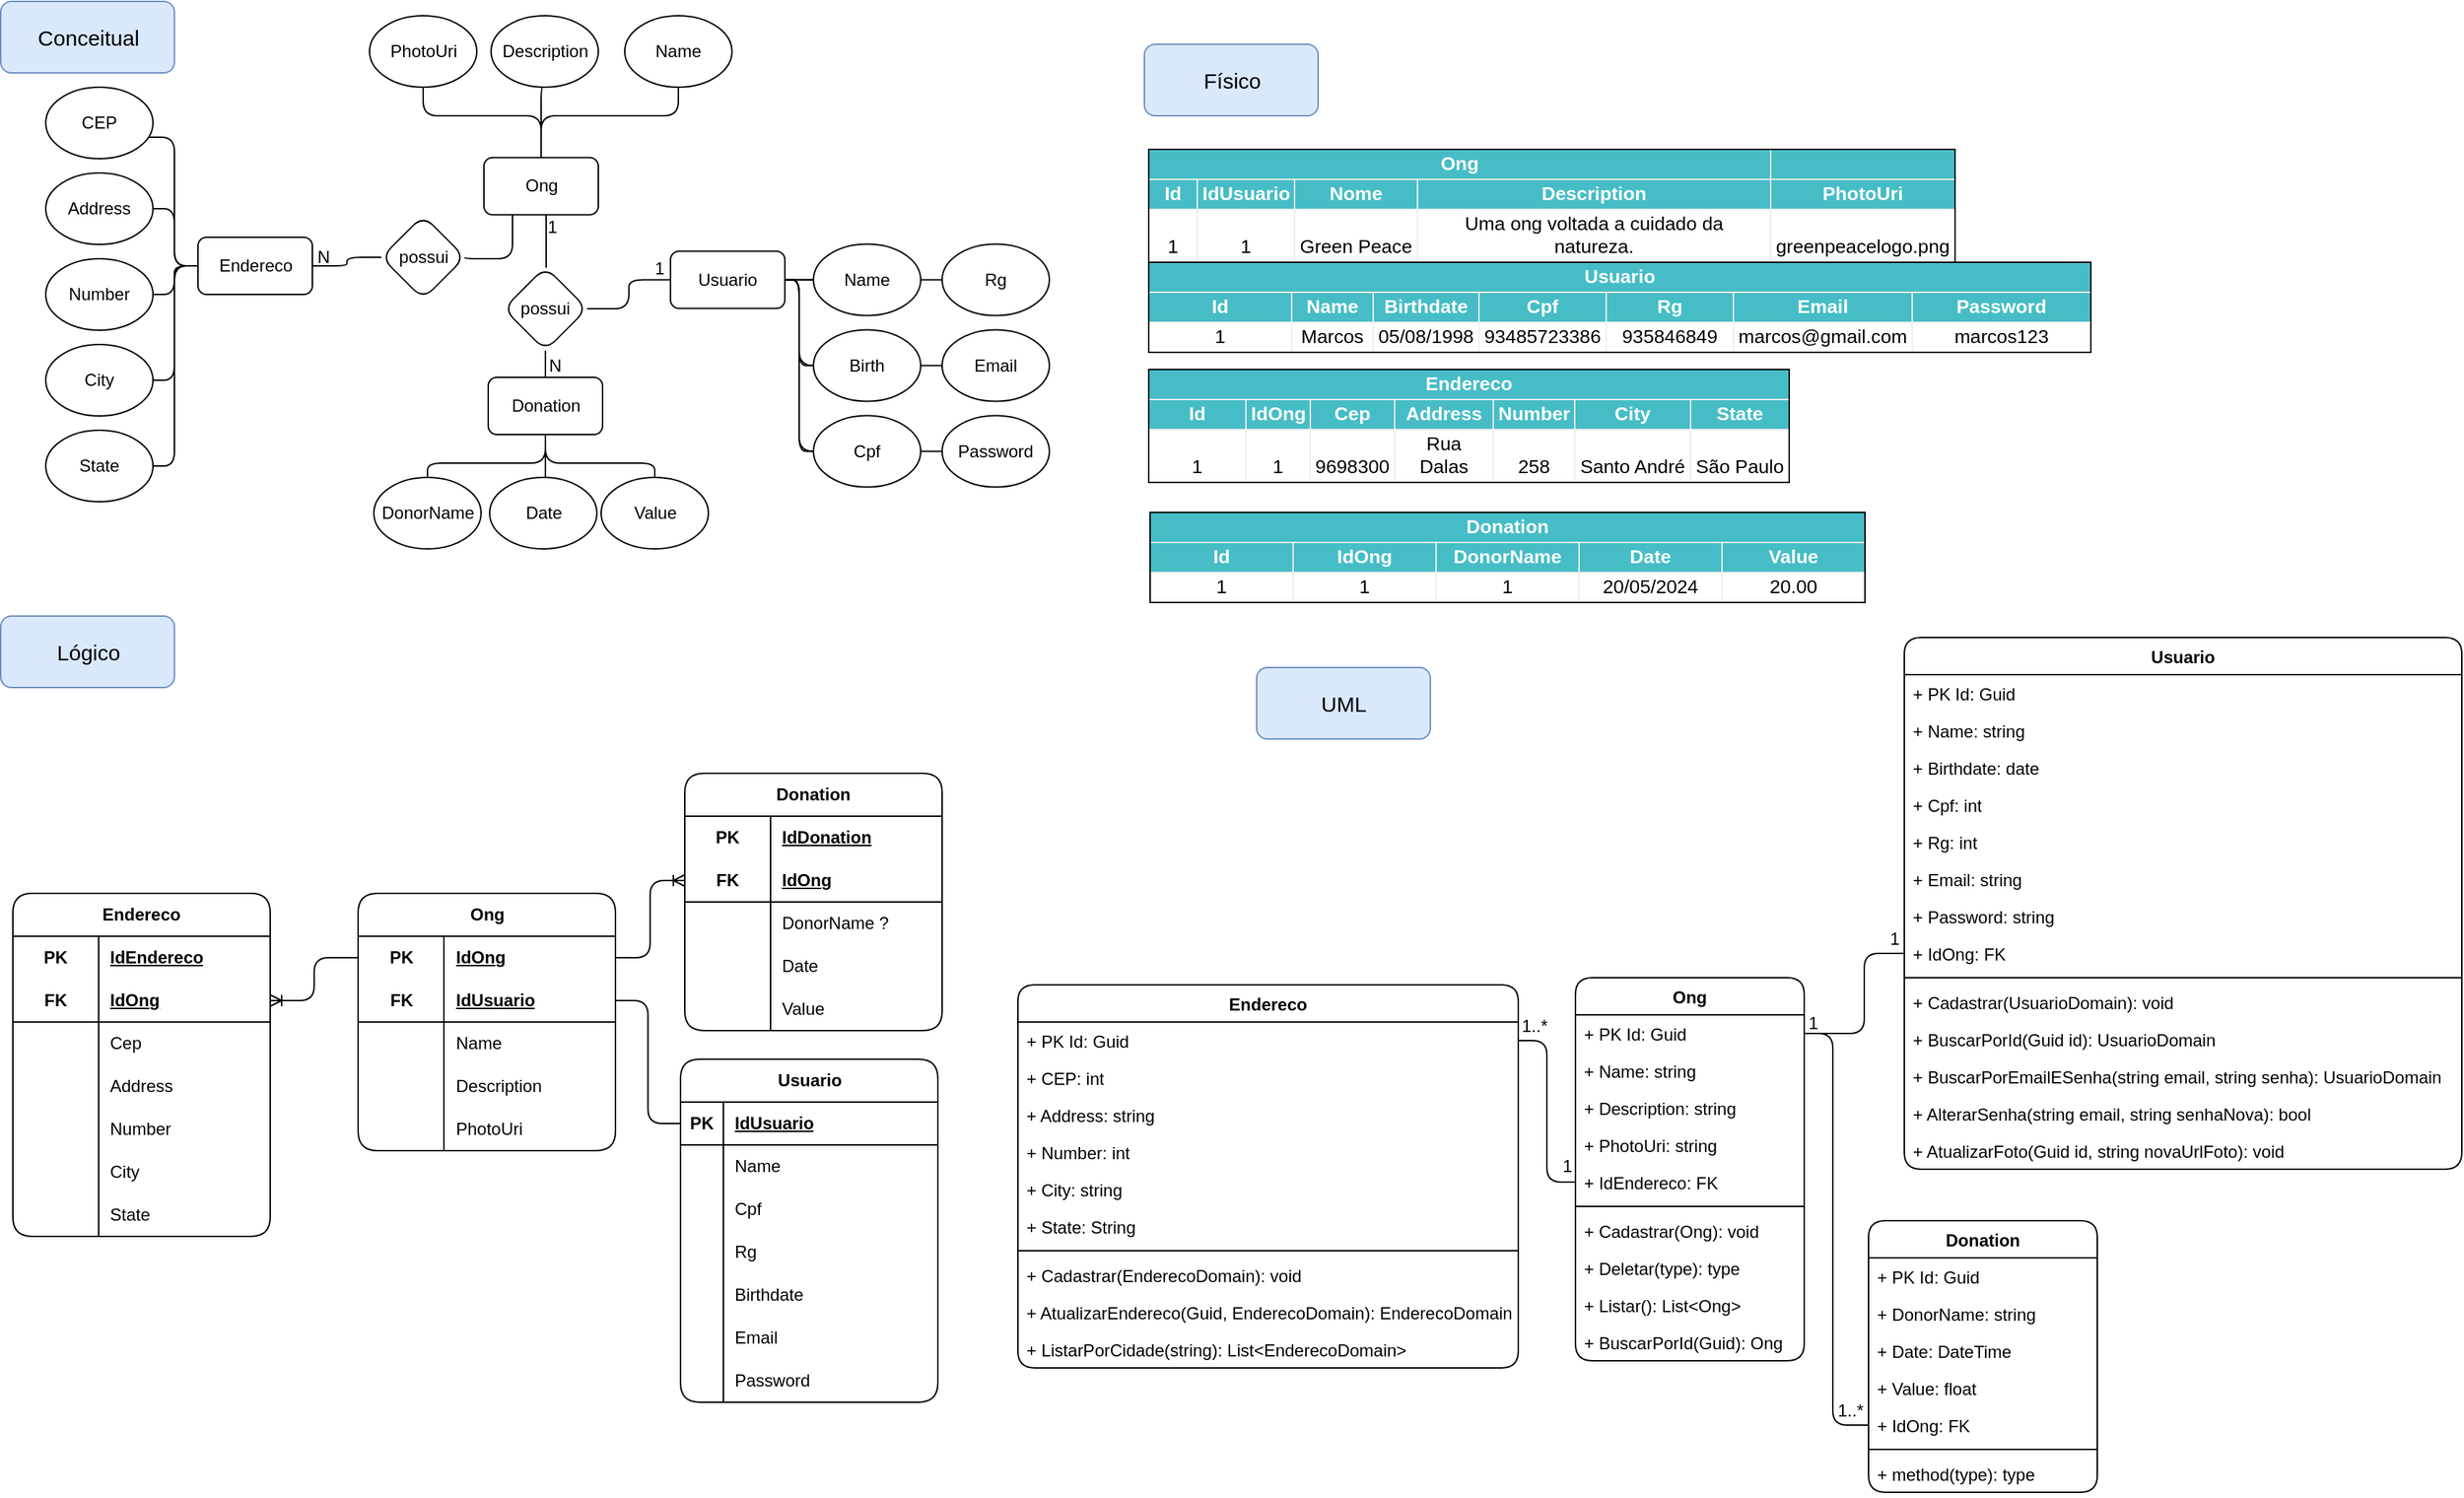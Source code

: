 <mxfile version="24.4.9" type="github">
  <diagram name="Página-1" id="rFBd4cuhRMdDfm9zUxjN">
    <mxGraphModel dx="2100" dy="2283" grid="1" gridSize="10" guides="1" tooltips="1" connect="1" arrows="1" fold="1" page="1" pageScale="1" pageWidth="827" pageHeight="1169" math="0" shadow="0">
      <root>
        <mxCell id="0" />
        <mxCell id="1" parent="0" />
        <mxCell id="2m0mP7ySd1EQTY95ZOPa-7" value="Ong" style="swimlane;fontStyle=1;align=center;verticalAlign=top;childLayout=stackLayout;horizontal=1;startSize=26;horizontalStack=0;resizeParent=1;resizeParentMax=0;resizeLast=0;collapsible=1;marginBottom=0;whiteSpace=wrap;html=1;rounded=1;" parent="1" vertex="1">
          <mxGeometry x="1140" y="-467" width="160" height="268" as="geometry" />
        </mxCell>
        <mxCell id="2m0mP7ySd1EQTY95ZOPa-14" value="+ PK Id: Guid" style="text;strokeColor=none;fillColor=none;align=left;verticalAlign=top;spacingLeft=4;spacingRight=4;overflow=hidden;rotatable=0;points=[[0,0.5],[1,0.5]];portConstraint=eastwest;whiteSpace=wrap;html=1;rounded=1;" parent="2m0mP7ySd1EQTY95ZOPa-7" vertex="1">
          <mxGeometry y="26" width="160" height="26" as="geometry" />
        </mxCell>
        <mxCell id="2m0mP7ySd1EQTY95ZOPa-8" value="+ Name: string" style="text;strokeColor=none;fillColor=none;align=left;verticalAlign=top;spacingLeft=4;spacingRight=4;overflow=hidden;rotatable=0;points=[[0,0.5],[1,0.5]];portConstraint=eastwest;whiteSpace=wrap;html=1;rounded=1;" parent="2m0mP7ySd1EQTY95ZOPa-7" vertex="1">
          <mxGeometry y="52" width="160" height="26" as="geometry" />
        </mxCell>
        <mxCell id="2m0mP7ySd1EQTY95ZOPa-13" value="+ Description: string" style="text;strokeColor=none;fillColor=none;align=left;verticalAlign=top;spacingLeft=4;spacingRight=4;overflow=hidden;rotatable=0;points=[[0,0.5],[1,0.5]];portConstraint=eastwest;whiteSpace=wrap;html=1;rounded=1;" parent="2m0mP7ySd1EQTY95ZOPa-7" vertex="1">
          <mxGeometry y="78" width="160" height="26" as="geometry" />
        </mxCell>
        <mxCell id="2m0mP7ySd1EQTY95ZOPa-12" value="+ PhotoUri: string" style="text;strokeColor=none;fillColor=none;align=left;verticalAlign=top;spacingLeft=4;spacingRight=4;overflow=hidden;rotatable=0;points=[[0,0.5],[1,0.5]];portConstraint=eastwest;whiteSpace=wrap;html=1;rounded=1;" parent="2m0mP7ySd1EQTY95ZOPa-7" vertex="1">
          <mxGeometry y="104" width="160" height="26" as="geometry" />
        </mxCell>
        <mxCell id="2m0mP7ySd1EQTY95ZOPa-11" value="+ IdEndereco: FK" style="text;strokeColor=none;fillColor=none;align=left;verticalAlign=top;spacingLeft=4;spacingRight=4;overflow=hidden;rotatable=0;points=[[0,0.5],[1,0.5]];portConstraint=eastwest;whiteSpace=wrap;html=1;rounded=1;" parent="2m0mP7ySd1EQTY95ZOPa-7" vertex="1">
          <mxGeometry y="130" width="160" height="26" as="geometry" />
        </mxCell>
        <mxCell id="2m0mP7ySd1EQTY95ZOPa-9" value="" style="line;strokeWidth=1;fillColor=none;align=left;verticalAlign=middle;spacingTop=-1;spacingLeft=3;spacingRight=3;rotatable=0;labelPosition=right;points=[];portConstraint=eastwest;strokeColor=inherit;rounded=1;" parent="2m0mP7ySd1EQTY95ZOPa-7" vertex="1">
          <mxGeometry y="156" width="160" height="8" as="geometry" />
        </mxCell>
        <mxCell id="2m0mP7ySd1EQTY95ZOPa-10" value="+ Cadastrar(Ong): void" style="text;strokeColor=none;fillColor=none;align=left;verticalAlign=top;spacingLeft=4;spacingRight=4;overflow=hidden;rotatable=0;points=[[0,0.5],[1,0.5]];portConstraint=eastwest;whiteSpace=wrap;html=1;rounded=1;" parent="2m0mP7ySd1EQTY95ZOPa-7" vertex="1">
          <mxGeometry y="164" width="160" height="26" as="geometry" />
        </mxCell>
        <mxCell id="ZR2BIsIBH8AO_tToW4Fw-61" value="+ Deletar(type): type" style="text;strokeColor=none;fillColor=none;align=left;verticalAlign=top;spacingLeft=4;spacingRight=4;overflow=hidden;rotatable=0;points=[[0,0.5],[1,0.5]];portConstraint=eastwest;whiteSpace=wrap;html=1;rounded=1;" vertex="1" parent="2m0mP7ySd1EQTY95ZOPa-7">
          <mxGeometry y="190" width="160" height="26" as="geometry" />
        </mxCell>
        <mxCell id="ZR2BIsIBH8AO_tToW4Fw-62" value="+ Listar(): List&amp;lt;Ong&amp;gt;" style="text;strokeColor=none;fillColor=none;align=left;verticalAlign=top;spacingLeft=4;spacingRight=4;overflow=hidden;rotatable=0;points=[[0,0.5],[1,0.5]];portConstraint=eastwest;whiteSpace=wrap;html=1;rounded=1;" vertex="1" parent="2m0mP7ySd1EQTY95ZOPa-7">
          <mxGeometry y="216" width="160" height="26" as="geometry" />
        </mxCell>
        <mxCell id="ZR2BIsIBH8AO_tToW4Fw-63" value="+ BuscarPorId(Guid): Ong" style="text;strokeColor=none;fillColor=none;align=left;verticalAlign=top;spacingLeft=4;spacingRight=4;overflow=hidden;rotatable=0;points=[[0,0.5],[1,0.5]];portConstraint=eastwest;whiteSpace=wrap;html=1;rounded=1;" vertex="1" parent="2m0mP7ySd1EQTY95ZOPa-7">
          <mxGeometry y="242" width="160" height="26" as="geometry" />
        </mxCell>
        <mxCell id="2m0mP7ySd1EQTY95ZOPa-26" value="Endereco" style="swimlane;fontStyle=1;align=center;verticalAlign=top;childLayout=stackLayout;horizontal=1;startSize=26;horizontalStack=0;resizeParent=1;resizeParentMax=0;resizeLast=0;collapsible=1;marginBottom=0;whiteSpace=wrap;html=1;rounded=1;" parent="1" vertex="1">
          <mxGeometry x="750" y="-462" width="350" height="268" as="geometry" />
        </mxCell>
        <mxCell id="2m0mP7ySd1EQTY95ZOPa-46" value="+ PK Id: Guid" style="text;strokeColor=none;fillColor=none;align=left;verticalAlign=top;spacingLeft=4;spacingRight=4;overflow=hidden;rotatable=0;points=[[0,0.5],[1,0.5]];portConstraint=eastwest;whiteSpace=wrap;html=1;rounded=1;" parent="2m0mP7ySd1EQTY95ZOPa-26" vertex="1">
          <mxGeometry y="26" width="350" height="26" as="geometry" />
        </mxCell>
        <mxCell id="2m0mP7ySd1EQTY95ZOPa-27" value="+ CEP: int" style="text;strokeColor=none;fillColor=none;align=left;verticalAlign=top;spacingLeft=4;spacingRight=4;overflow=hidden;rotatable=0;points=[[0,0.5],[1,0.5]];portConstraint=eastwest;whiteSpace=wrap;html=1;rounded=1;" parent="2m0mP7ySd1EQTY95ZOPa-26" vertex="1">
          <mxGeometry y="52" width="350" height="26" as="geometry" />
        </mxCell>
        <mxCell id="2m0mP7ySd1EQTY95ZOPa-31" value="+ Address: string" style="text;strokeColor=none;fillColor=none;align=left;verticalAlign=top;spacingLeft=4;spacingRight=4;overflow=hidden;rotatable=0;points=[[0,0.5],[1,0.5]];portConstraint=eastwest;whiteSpace=wrap;html=1;rounded=1;" parent="2m0mP7ySd1EQTY95ZOPa-26" vertex="1">
          <mxGeometry y="78" width="350" height="26" as="geometry" />
        </mxCell>
        <mxCell id="2m0mP7ySd1EQTY95ZOPa-32" value="+ Number: int" style="text;strokeColor=none;fillColor=none;align=left;verticalAlign=top;spacingLeft=4;spacingRight=4;overflow=hidden;rotatable=0;points=[[0,0.5],[1,0.5]];portConstraint=eastwest;whiteSpace=wrap;html=1;rounded=1;" parent="2m0mP7ySd1EQTY95ZOPa-26" vertex="1">
          <mxGeometry y="104" width="350" height="26" as="geometry" />
        </mxCell>
        <mxCell id="2m0mP7ySd1EQTY95ZOPa-30" value="+ City: string" style="text;strokeColor=none;fillColor=none;align=left;verticalAlign=top;spacingLeft=4;spacingRight=4;overflow=hidden;rotatable=0;points=[[0,0.5],[1,0.5]];portConstraint=eastwest;whiteSpace=wrap;html=1;rounded=1;" parent="2m0mP7ySd1EQTY95ZOPa-26" vertex="1">
          <mxGeometry y="130" width="350" height="26" as="geometry" />
        </mxCell>
        <mxCell id="2m0mP7ySd1EQTY95ZOPa-33" value="+ State: String" style="text;strokeColor=none;fillColor=none;align=left;verticalAlign=top;spacingLeft=4;spacingRight=4;overflow=hidden;rotatable=0;points=[[0,0.5],[1,0.5]];portConstraint=eastwest;whiteSpace=wrap;html=1;rounded=1;" parent="2m0mP7ySd1EQTY95ZOPa-26" vertex="1">
          <mxGeometry y="156" width="350" height="26" as="geometry" />
        </mxCell>
        <mxCell id="2m0mP7ySd1EQTY95ZOPa-28" value="" style="line;strokeWidth=1;fillColor=none;align=left;verticalAlign=middle;spacingTop=-1;spacingLeft=3;spacingRight=3;rotatable=0;labelPosition=right;points=[];portConstraint=eastwest;strokeColor=inherit;rounded=1;" parent="2m0mP7ySd1EQTY95ZOPa-26" vertex="1">
          <mxGeometry y="182" width="350" height="8" as="geometry" />
        </mxCell>
        <mxCell id="2m0mP7ySd1EQTY95ZOPa-29" value="+ Cadastrar(EnderecoDomain): void" style="text;strokeColor=none;fillColor=none;align=left;verticalAlign=top;spacingLeft=4;spacingRight=4;overflow=hidden;rotatable=0;points=[[0,0.5],[1,0.5]];portConstraint=eastwest;whiteSpace=wrap;html=1;rounded=1;" parent="2m0mP7ySd1EQTY95ZOPa-26" vertex="1">
          <mxGeometry y="190" width="350" height="26" as="geometry" />
        </mxCell>
        <mxCell id="ZR2BIsIBH8AO_tToW4Fw-57" value="+ AtualizarEndereco(Guid, EnderecoDomain): EnderecoDomain" style="text;strokeColor=none;fillColor=none;align=left;verticalAlign=top;spacingLeft=4;spacingRight=4;overflow=hidden;rotatable=0;points=[[0,0.5],[1,0.5]];portConstraint=eastwest;whiteSpace=wrap;html=1;rounded=1;" vertex="1" parent="2m0mP7ySd1EQTY95ZOPa-26">
          <mxGeometry y="216" width="350" height="26" as="geometry" />
        </mxCell>
        <mxCell id="ZR2BIsIBH8AO_tToW4Fw-58" value="+ ListarPorCidade(string): List&amp;lt;EnderecoDomain&amp;gt;" style="text;strokeColor=none;fillColor=none;align=left;verticalAlign=top;spacingLeft=4;spacingRight=4;overflow=hidden;rotatable=0;points=[[0,0.5],[1,0.5]];portConstraint=eastwest;whiteSpace=wrap;html=1;rounded=1;" vertex="1" parent="2m0mP7ySd1EQTY95ZOPa-26">
          <mxGeometry y="242" width="350" height="26" as="geometry" />
        </mxCell>
        <mxCell id="2m0mP7ySd1EQTY95ZOPa-35" value="Usuario" style="swimlane;fontStyle=1;align=center;verticalAlign=top;childLayout=stackLayout;horizontal=1;startSize=26;horizontalStack=0;resizeParent=1;resizeParentMax=0;resizeLast=0;collapsible=1;marginBottom=0;whiteSpace=wrap;html=1;rounded=1;" parent="1" vertex="1">
          <mxGeometry x="1370" y="-705" width="390" height="372" as="geometry" />
        </mxCell>
        <mxCell id="2m0mP7ySd1EQTY95ZOPa-45" value="+ PK Id: Guid" style="text;strokeColor=none;fillColor=none;align=left;verticalAlign=top;spacingLeft=4;spacingRight=4;overflow=hidden;rotatable=0;points=[[0,0.5],[1,0.5]];portConstraint=eastwest;whiteSpace=wrap;html=1;rounded=1;" parent="2m0mP7ySd1EQTY95ZOPa-35" vertex="1">
          <mxGeometry y="26" width="390" height="26" as="geometry" />
        </mxCell>
        <mxCell id="2m0mP7ySd1EQTY95ZOPa-39" value="+ Name: string" style="text;strokeColor=none;fillColor=none;align=left;verticalAlign=top;spacingLeft=4;spacingRight=4;overflow=hidden;rotatable=0;points=[[0,0.5],[1,0.5]];portConstraint=eastwest;whiteSpace=wrap;html=1;rounded=1;" parent="2m0mP7ySd1EQTY95ZOPa-35" vertex="1">
          <mxGeometry y="52" width="390" height="26" as="geometry" />
        </mxCell>
        <mxCell id="2m0mP7ySd1EQTY95ZOPa-36" value="+ Birthdate: date" style="text;strokeColor=none;fillColor=none;align=left;verticalAlign=top;spacingLeft=4;spacingRight=4;overflow=hidden;rotatable=0;points=[[0,0.5],[1,0.5]];portConstraint=eastwest;whiteSpace=wrap;html=1;rounded=1;" parent="2m0mP7ySd1EQTY95ZOPa-35" vertex="1">
          <mxGeometry y="78" width="390" height="26" as="geometry" />
        </mxCell>
        <mxCell id="2m0mP7ySd1EQTY95ZOPa-40" value="+ Cpf: int" style="text;strokeColor=none;fillColor=none;align=left;verticalAlign=top;spacingLeft=4;spacingRight=4;overflow=hidden;rotatable=0;points=[[0,0.5],[1,0.5]];portConstraint=eastwest;whiteSpace=wrap;html=1;rounded=1;" parent="2m0mP7ySd1EQTY95ZOPa-35" vertex="1">
          <mxGeometry y="104" width="390" height="26" as="geometry" />
        </mxCell>
        <mxCell id="2m0mP7ySd1EQTY95ZOPa-42" value="+ Rg: int" style="text;strokeColor=none;fillColor=none;align=left;verticalAlign=top;spacingLeft=4;spacingRight=4;overflow=hidden;rotatable=0;points=[[0,0.5],[1,0.5]];portConstraint=eastwest;whiteSpace=wrap;html=1;rounded=1;" parent="2m0mP7ySd1EQTY95ZOPa-35" vertex="1">
          <mxGeometry y="130" width="390" height="26" as="geometry" />
        </mxCell>
        <mxCell id="2m0mP7ySd1EQTY95ZOPa-43" value="+ Email: string" style="text;strokeColor=none;fillColor=none;align=left;verticalAlign=top;spacingLeft=4;spacingRight=4;overflow=hidden;rotatable=0;points=[[0,0.5],[1,0.5]];portConstraint=eastwest;whiteSpace=wrap;html=1;rounded=1;" parent="2m0mP7ySd1EQTY95ZOPa-35" vertex="1">
          <mxGeometry y="156" width="390" height="26" as="geometry" />
        </mxCell>
        <mxCell id="2m0mP7ySd1EQTY95ZOPa-44" value="+ Password: string" style="text;strokeColor=none;fillColor=none;align=left;verticalAlign=top;spacingLeft=4;spacingRight=4;overflow=hidden;rotatable=0;points=[[0,0.5],[1,0.5]];portConstraint=eastwest;whiteSpace=wrap;html=1;rounded=1;" parent="2m0mP7ySd1EQTY95ZOPa-35" vertex="1">
          <mxGeometry y="182" width="390" height="26" as="geometry" />
        </mxCell>
        <mxCell id="2m0mP7ySd1EQTY95ZOPa-51" value="+ IdOng: FK" style="text;strokeColor=none;fillColor=none;align=left;verticalAlign=top;spacingLeft=4;spacingRight=4;overflow=hidden;rotatable=0;points=[[0,0.5],[1,0.5]];portConstraint=eastwest;whiteSpace=wrap;html=1;rounded=1;" parent="2m0mP7ySd1EQTY95ZOPa-35" vertex="1">
          <mxGeometry y="208" width="390" height="26" as="geometry" />
        </mxCell>
        <mxCell id="2m0mP7ySd1EQTY95ZOPa-37" value="" style="line;strokeWidth=1;fillColor=none;align=left;verticalAlign=middle;spacingTop=-1;spacingLeft=3;spacingRight=3;rotatable=0;labelPosition=right;points=[];portConstraint=eastwest;strokeColor=inherit;rounded=1;" parent="2m0mP7ySd1EQTY95ZOPa-35" vertex="1">
          <mxGeometry y="234" width="390" height="8" as="geometry" />
        </mxCell>
        <mxCell id="2m0mP7ySd1EQTY95ZOPa-38" value="+ Cadastrar(UsuarioDomain): void" style="text;strokeColor=none;fillColor=none;align=left;verticalAlign=top;spacingLeft=4;spacingRight=4;overflow=hidden;rotatable=0;points=[[0,0.5],[1,0.5]];portConstraint=eastwest;whiteSpace=wrap;html=1;rounded=1;" parent="2m0mP7ySd1EQTY95ZOPa-35" vertex="1">
          <mxGeometry y="242" width="390" height="26" as="geometry" />
        </mxCell>
        <mxCell id="ZR2BIsIBH8AO_tToW4Fw-52" value="+ BuscarPorId(Guid id): UsuarioDomain" style="text;strokeColor=none;fillColor=none;align=left;verticalAlign=top;spacingLeft=4;spacingRight=4;overflow=hidden;rotatable=0;points=[[0,0.5],[1,0.5]];portConstraint=eastwest;whiteSpace=wrap;html=1;rounded=1;" vertex="1" parent="2m0mP7ySd1EQTY95ZOPa-35">
          <mxGeometry y="268" width="390" height="26" as="geometry" />
        </mxCell>
        <mxCell id="ZR2BIsIBH8AO_tToW4Fw-53" value="+ BuscarPorEmailESenha(string email, string senha): UsuarioDomain" style="text;strokeColor=none;fillColor=none;align=left;verticalAlign=top;spacingLeft=4;spacingRight=4;overflow=hidden;rotatable=0;points=[[0,0.5],[1,0.5]];portConstraint=eastwest;whiteSpace=wrap;html=1;rounded=1;" vertex="1" parent="2m0mP7ySd1EQTY95ZOPa-35">
          <mxGeometry y="294" width="390" height="26" as="geometry" />
        </mxCell>
        <mxCell id="ZR2BIsIBH8AO_tToW4Fw-54" value="+ AlterarSenha(string email, string senhaNova): bool" style="text;strokeColor=none;fillColor=none;align=left;verticalAlign=top;spacingLeft=4;spacingRight=4;overflow=hidden;rotatable=0;points=[[0,0.5],[1,0.5]];portConstraint=eastwest;whiteSpace=wrap;html=1;rounded=1;" vertex="1" parent="2m0mP7ySd1EQTY95ZOPa-35">
          <mxGeometry y="320" width="390" height="26" as="geometry" />
        </mxCell>
        <mxCell id="ZR2BIsIBH8AO_tToW4Fw-55" value="+ AtualizarFoto(Guid id, string novaUrlFoto): void" style="text;strokeColor=none;fillColor=none;align=left;verticalAlign=top;spacingLeft=4;spacingRight=4;overflow=hidden;rotatable=0;points=[[0,0.5],[1,0.5]];portConstraint=eastwest;whiteSpace=wrap;html=1;rounded=1;" vertex="1" parent="2m0mP7ySd1EQTY95ZOPa-35">
          <mxGeometry y="346" width="390" height="26" as="geometry" />
        </mxCell>
        <mxCell id="2m0mP7ySd1EQTY95ZOPa-47" value="Donation" style="swimlane;fontStyle=1;align=center;verticalAlign=top;childLayout=stackLayout;horizontal=1;startSize=26;horizontalStack=0;resizeParent=1;resizeParentMax=0;resizeLast=0;collapsible=1;marginBottom=0;whiteSpace=wrap;html=1;rounded=1;" parent="1" vertex="1">
          <mxGeometry x="1345" y="-297" width="160" height="190" as="geometry" />
        </mxCell>
        <mxCell id="2m0mP7ySd1EQTY95ZOPa-48" value="+ PK Id: Guid" style="text;strokeColor=none;fillColor=none;align=left;verticalAlign=top;spacingLeft=4;spacingRight=4;overflow=hidden;rotatable=0;points=[[0,0.5],[1,0.5]];portConstraint=eastwest;whiteSpace=wrap;html=1;rounded=1;" parent="2m0mP7ySd1EQTY95ZOPa-47" vertex="1">
          <mxGeometry y="26" width="160" height="26" as="geometry" />
        </mxCell>
        <mxCell id="ZR2BIsIBH8AO_tToW4Fw-43" value="+ DonorName: string" style="text;strokeColor=none;fillColor=none;align=left;verticalAlign=top;spacingLeft=4;spacingRight=4;overflow=hidden;rotatable=0;points=[[0,0.5],[1,0.5]];portConstraint=eastwest;whiteSpace=wrap;html=1;rounded=1;" vertex="1" parent="2m0mP7ySd1EQTY95ZOPa-47">
          <mxGeometry y="52" width="160" height="26" as="geometry" />
        </mxCell>
        <mxCell id="ZR2BIsIBH8AO_tToW4Fw-44" value="+ Date: DateTime" style="text;strokeColor=none;fillColor=none;align=left;verticalAlign=top;spacingLeft=4;spacingRight=4;overflow=hidden;rotatable=0;points=[[0,0.5],[1,0.5]];portConstraint=eastwest;whiteSpace=wrap;html=1;rounded=1;" vertex="1" parent="2m0mP7ySd1EQTY95ZOPa-47">
          <mxGeometry y="78" width="160" height="26" as="geometry" />
        </mxCell>
        <mxCell id="ZR2BIsIBH8AO_tToW4Fw-45" value="+ Value: float" style="text;strokeColor=none;fillColor=none;align=left;verticalAlign=top;spacingLeft=4;spacingRight=4;overflow=hidden;rotatable=0;points=[[0,0.5],[1,0.5]];portConstraint=eastwest;whiteSpace=wrap;html=1;rounded=1;" vertex="1" parent="2m0mP7ySd1EQTY95ZOPa-47">
          <mxGeometry y="104" width="160" height="26" as="geometry" />
        </mxCell>
        <mxCell id="ZR2BIsIBH8AO_tToW4Fw-46" value="+ IdOng: FK" style="text;strokeColor=none;fillColor=none;align=left;verticalAlign=top;spacingLeft=4;spacingRight=4;overflow=hidden;rotatable=0;points=[[0,0.5],[1,0.5]];portConstraint=eastwest;whiteSpace=wrap;html=1;rounded=1;" vertex="1" parent="2m0mP7ySd1EQTY95ZOPa-47">
          <mxGeometry y="130" width="160" height="26" as="geometry" />
        </mxCell>
        <mxCell id="2m0mP7ySd1EQTY95ZOPa-49" value="" style="line;strokeWidth=1;fillColor=none;align=left;verticalAlign=middle;spacingTop=-1;spacingLeft=3;spacingRight=3;rotatable=0;labelPosition=right;points=[];portConstraint=eastwest;strokeColor=inherit;rounded=1;" parent="2m0mP7ySd1EQTY95ZOPa-47" vertex="1">
          <mxGeometry y="156" width="160" height="8" as="geometry" />
        </mxCell>
        <mxCell id="2m0mP7ySd1EQTY95ZOPa-50" value="+ method(type): type" style="text;strokeColor=none;fillColor=none;align=left;verticalAlign=top;spacingLeft=4;spacingRight=4;overflow=hidden;rotatable=0;points=[[0,0.5],[1,0.5]];portConstraint=eastwest;whiteSpace=wrap;html=1;rounded=1;" parent="2m0mP7ySd1EQTY95ZOPa-47" vertex="1">
          <mxGeometry y="164" width="160" height="26" as="geometry" />
        </mxCell>
        <mxCell id="2m0mP7ySd1EQTY95ZOPa-53" style="edgeStyle=orthogonalEdgeStyle;rounded=1;orthogonalLoop=1;jettySize=auto;html=1;entryX=0;entryY=0.5;entryDx=0;entryDy=0;endArrow=none;endFill=0;" parent="1" source="2m0mP7ySd1EQTY95ZOPa-14" target="2m0mP7ySd1EQTY95ZOPa-51" edge="1">
          <mxGeometry relative="1" as="geometry">
            <Array as="points">
              <mxPoint x="1342" y="-428" />
              <mxPoint x="1342" y="-484" />
            </Array>
          </mxGeometry>
        </mxCell>
        <mxCell id="2m0mP7ySd1EQTY95ZOPa-54" value="1" style="text;html=1;align=center;verticalAlign=middle;resizable=0;points=[];autosize=1;strokeColor=none;fillColor=none;rounded=1;" parent="1" vertex="1">
          <mxGeometry x="1291" y="-450" width="30" height="30" as="geometry" />
        </mxCell>
        <mxCell id="2m0mP7ySd1EQTY95ZOPa-55" value="1" style="text;html=1;align=center;verticalAlign=middle;resizable=0;points=[];autosize=1;strokeColor=none;fillColor=none;rounded=1;" parent="1" vertex="1">
          <mxGeometry x="1348" y="-509" width="30" height="30" as="geometry" />
        </mxCell>
        <mxCell id="2m0mP7ySd1EQTY95ZOPa-56" style="edgeStyle=orthogonalEdgeStyle;rounded=1;orthogonalLoop=1;jettySize=auto;html=1;entryX=0;entryY=0.5;entryDx=0;entryDy=0;endArrow=none;endFill=0;" parent="1" source="2m0mP7ySd1EQTY95ZOPa-46" target="2m0mP7ySd1EQTY95ZOPa-11" edge="1">
          <mxGeometry relative="1" as="geometry" />
        </mxCell>
        <mxCell id="2m0mP7ySd1EQTY95ZOPa-57" value="Conceitual" style="rounded=1;whiteSpace=wrap;html=1;fillColor=#dae8fc;strokeColor=#6c8ebf;fontSize=15;" parent="1" vertex="1">
          <mxGeometry x="38.5" y="-1150" width="121.5" height="50" as="geometry" />
        </mxCell>
        <mxCell id="2m0mP7ySd1EQTY95ZOPa-96" value="" style="edgeStyle=orthogonalEdgeStyle;rounded=1;orthogonalLoop=1;jettySize=auto;html=1;endArrow=none;endFill=0;" parent="1" source="2m0mP7ySd1EQTY95ZOPa-60" target="2m0mP7ySd1EQTY95ZOPa-95" edge="1">
          <mxGeometry relative="1" as="geometry">
            <Array as="points">
              <mxPoint x="420" y="-990" />
              <mxPoint x="420" y="-990" />
            </Array>
          </mxGeometry>
        </mxCell>
        <mxCell id="2m0mP7ySd1EQTY95ZOPa-60" value="Ong" style="rounded=1;whiteSpace=wrap;html=1;fontSize=12;" parent="1" vertex="1">
          <mxGeometry x="376.5" y="-1040.75" width="80" height="40" as="geometry" />
        </mxCell>
        <mxCell id="2m0mP7ySd1EQTY95ZOPa-65" style="edgeStyle=orthogonalEdgeStyle;rounded=1;orthogonalLoop=1;jettySize=auto;html=1;entryX=0.5;entryY=0;entryDx=0;entryDy=0;endArrow=none;endFill=0;exitX=0.5;exitY=1;exitDx=0;exitDy=0;" parent="1" source="2m0mP7ySd1EQTY95ZOPa-63" target="2m0mP7ySd1EQTY95ZOPa-60" edge="1">
          <mxGeometry relative="1" as="geometry">
            <Array as="points">
              <mxPoint x="512.5" y="-1070" />
              <mxPoint x="416.5" y="-1070" />
            </Array>
          </mxGeometry>
        </mxCell>
        <mxCell id="2m0mP7ySd1EQTY95ZOPa-63" value="Name" style="ellipse;whiteSpace=wrap;html=1;rounded=1;" parent="1" vertex="1">
          <mxGeometry x="475" y="-1140" width="75" height="50" as="geometry" />
        </mxCell>
        <mxCell id="2m0mP7ySd1EQTY95ZOPa-99" style="edgeStyle=orthogonalEdgeStyle;rounded=1;orthogonalLoop=1;jettySize=auto;html=1;entryX=0.5;entryY=0;entryDx=0;entryDy=0;endArrow=none;endFill=0;exitX=0.5;exitY=1;exitDx=0;exitDy=0;" parent="1" source="2m0mP7ySd1EQTY95ZOPa-64" target="2m0mP7ySd1EQTY95ZOPa-60" edge="1">
          <mxGeometry relative="1" as="geometry">
            <Array as="points">
              <mxPoint x="416.5" y="-1090" />
            </Array>
          </mxGeometry>
        </mxCell>
        <mxCell id="2m0mP7ySd1EQTY95ZOPa-64" value="Description" style="ellipse;whiteSpace=wrap;html=1;rounded=1;" parent="1" vertex="1">
          <mxGeometry x="381.5" y="-1140" width="75" height="50" as="geometry" />
        </mxCell>
        <mxCell id="2m0mP7ySd1EQTY95ZOPa-100" style="edgeStyle=orthogonalEdgeStyle;rounded=1;orthogonalLoop=1;jettySize=auto;html=1;entryX=0.5;entryY=0;entryDx=0;entryDy=0;endArrow=none;endFill=0;exitX=0.5;exitY=1;exitDx=0;exitDy=0;" parent="1" source="2m0mP7ySd1EQTY95ZOPa-67" target="2m0mP7ySd1EQTY95ZOPa-60" edge="1">
          <mxGeometry relative="1" as="geometry">
            <Array as="points">
              <mxPoint x="334.5" y="-1070" />
              <mxPoint x="416.5" y="-1070" />
            </Array>
          </mxGeometry>
        </mxCell>
        <mxCell id="2m0mP7ySd1EQTY95ZOPa-67" value="PhotoUri" style="ellipse;whiteSpace=wrap;html=1;rounded=1;" parent="1" vertex="1">
          <mxGeometry x="296.5" y="-1140" width="75" height="50" as="geometry" />
        </mxCell>
        <mxCell id="2m0mP7ySd1EQTY95ZOPa-84" style="edgeStyle=orthogonalEdgeStyle;rounded=1;orthogonalLoop=1;jettySize=auto;html=1;entryX=0;entryY=0.5;entryDx=0;entryDy=0;endArrow=none;endFill=0;" parent="1" source="2m0mP7ySd1EQTY95ZOPa-73" target="2m0mP7ySd1EQTY95ZOPa-78" edge="1">
          <mxGeometry relative="1" as="geometry" />
        </mxCell>
        <mxCell id="2m0mP7ySd1EQTY95ZOPa-73" value="Usuario" style="rounded=1;whiteSpace=wrap;html=1;fontSize=12;" parent="1" vertex="1">
          <mxGeometry x="507" y="-975.25" width="80" height="40" as="geometry" />
        </mxCell>
        <mxCell id="2m0mP7ySd1EQTY95ZOPa-75" value="1" style="text;html=1;align=center;verticalAlign=middle;resizable=0;points=[];autosize=1;strokeColor=none;fillColor=none;rounded=1;" parent="1" vertex="1">
          <mxGeometry x="1119.25" y="-350" width="30" height="30" as="geometry" />
        </mxCell>
        <mxCell id="2m0mP7ySd1EQTY95ZOPa-76" value="1..*" style="text;html=1;align=center;verticalAlign=middle;resizable=0;points=[];autosize=1;strokeColor=none;fillColor=none;rounded=1;" parent="1" vertex="1">
          <mxGeometry x="1091" y="-448" width="40" height="30" as="geometry" />
        </mxCell>
        <mxCell id="2m0mP7ySd1EQTY95ZOPa-86" style="edgeStyle=orthogonalEdgeStyle;rounded=1;orthogonalLoop=1;jettySize=auto;html=1;entryX=1;entryY=0.5;entryDx=0;entryDy=0;endArrow=none;endFill=0;" parent="1" source="2m0mP7ySd1EQTY95ZOPa-79" target="2m0mP7ySd1EQTY95ZOPa-73" edge="1">
          <mxGeometry relative="1" as="geometry">
            <Array as="points">
              <mxPoint x="597" y="-895.25" />
              <mxPoint x="597" y="-955.25" />
            </Array>
          </mxGeometry>
        </mxCell>
        <mxCell id="2m0mP7ySd1EQTY95ZOPa-87" style="edgeStyle=orthogonalEdgeStyle;rounded=1;orthogonalLoop=1;jettySize=auto;html=1;entryX=1;entryY=0.5;entryDx=0;entryDy=0;endArrow=none;endFill=0;" parent="1" source="2m0mP7ySd1EQTY95ZOPa-80" target="2m0mP7ySd1EQTY95ZOPa-73" edge="1">
          <mxGeometry relative="1" as="geometry">
            <Array as="points">
              <mxPoint x="597" y="-835.25" />
              <mxPoint x="597" y="-955.25" />
            </Array>
          </mxGeometry>
        </mxCell>
        <mxCell id="2m0mP7ySd1EQTY95ZOPa-89" style="edgeStyle=orthogonalEdgeStyle;rounded=1;orthogonalLoop=1;jettySize=auto;html=1;entryX=1;entryY=0.5;entryDx=0;entryDy=0;endArrow=none;endFill=0;" parent="1" source="2m0mP7ySd1EQTY95ZOPa-81" target="2m0mP7ySd1EQTY95ZOPa-73" edge="1">
          <mxGeometry relative="1" as="geometry">
            <Array as="points">
              <mxPoint x="597" y="-895.25" />
              <mxPoint x="597" y="-955.25" />
            </Array>
          </mxGeometry>
        </mxCell>
        <mxCell id="2m0mP7ySd1EQTY95ZOPa-81" value="Email" style="ellipse;whiteSpace=wrap;html=1;rounded=1;" parent="1" vertex="1">
          <mxGeometry x="697" y="-920.25" width="75" height="50" as="geometry" />
        </mxCell>
        <mxCell id="2m0mP7ySd1EQTY95ZOPa-88" style="edgeStyle=orthogonalEdgeStyle;rounded=1;orthogonalLoop=1;jettySize=auto;html=1;entryX=1;entryY=0.5;entryDx=0;entryDy=0;endArrow=none;endFill=0;" parent="1" source="2m0mP7ySd1EQTY95ZOPa-82" target="2m0mP7ySd1EQTY95ZOPa-73" edge="1">
          <mxGeometry relative="1" as="geometry" />
        </mxCell>
        <mxCell id="2m0mP7ySd1EQTY95ZOPa-82" value="Rg" style="ellipse;whiteSpace=wrap;html=1;rounded=1;" parent="1" vertex="1">
          <mxGeometry x="697" y="-980.25" width="75" height="50" as="geometry" />
        </mxCell>
        <mxCell id="2m0mP7ySd1EQTY95ZOPa-90" style="edgeStyle=orthogonalEdgeStyle;rounded=1;orthogonalLoop=1;jettySize=auto;html=1;entryX=1;entryY=0.5;entryDx=0;entryDy=0;endArrow=none;endFill=0;" parent="1" source="2m0mP7ySd1EQTY95ZOPa-83" target="2m0mP7ySd1EQTY95ZOPa-73" edge="1">
          <mxGeometry relative="1" as="geometry">
            <Array as="points">
              <mxPoint x="597" y="-835.25" />
              <mxPoint x="597" y="-955.25" />
            </Array>
          </mxGeometry>
        </mxCell>
        <mxCell id="2m0mP7ySd1EQTY95ZOPa-83" value="Password" style="ellipse;whiteSpace=wrap;html=1;rounded=1;" parent="1" vertex="1">
          <mxGeometry x="697" y="-860.25" width="75" height="50" as="geometry" />
        </mxCell>
        <mxCell id="2m0mP7ySd1EQTY95ZOPa-78" value="Name" style="ellipse;whiteSpace=wrap;html=1;rounded=1;" parent="1" vertex="1">
          <mxGeometry x="607" y="-980.25" width="75" height="50" as="geometry" />
        </mxCell>
        <mxCell id="2m0mP7ySd1EQTY95ZOPa-79" value="Birth" style="ellipse;whiteSpace=wrap;html=1;rounded=1;" parent="1" vertex="1">
          <mxGeometry x="607" y="-920.25" width="75" height="50" as="geometry" />
        </mxCell>
        <mxCell id="2m0mP7ySd1EQTY95ZOPa-80" value="Cpf" style="ellipse;whiteSpace=wrap;html=1;rounded=1;" parent="1" vertex="1">
          <mxGeometry x="607" y="-860.25" width="75" height="50" as="geometry" />
        </mxCell>
        <mxCell id="2m0mP7ySd1EQTY95ZOPa-98" value="" style="edgeStyle=orthogonalEdgeStyle;rounded=1;orthogonalLoop=1;jettySize=auto;html=1;endArrow=none;endFill=0;" parent="1" source="ZR2BIsIBH8AO_tToW4Fw-64" target="2m0mP7ySd1EQTY95ZOPa-97" edge="1">
          <mxGeometry relative="1" as="geometry" />
        </mxCell>
        <mxCell id="2m0mP7ySd1EQTY95ZOPa-101" style="edgeStyle=orthogonalEdgeStyle;rounded=1;orthogonalLoop=1;jettySize=auto;html=1;entryX=0;entryY=0.5;entryDx=0;entryDy=0;endArrow=none;endFill=0;" parent="1" source="2m0mP7ySd1EQTY95ZOPa-95" target="2m0mP7ySd1EQTY95ZOPa-73" edge="1">
          <mxGeometry relative="1" as="geometry" />
        </mxCell>
        <mxCell id="2m0mP7ySd1EQTY95ZOPa-95" value="possui" style="rhombus;whiteSpace=wrap;html=1;rounded=1;" parent="1" vertex="1">
          <mxGeometry x="390.25" y="-964.25" width="58.5" height="58.5" as="geometry" />
        </mxCell>
        <mxCell id="2m0mP7ySd1EQTY95ZOPa-97" value="Endereco" style="rounded=1;whiteSpace=wrap;html=1;fontSize=12;" parent="1" vertex="1">
          <mxGeometry x="176.5" y="-985" width="80" height="40" as="geometry" />
        </mxCell>
        <mxCell id="2m0mP7ySd1EQTY95ZOPa-107" style="edgeStyle=orthogonalEdgeStyle;rounded=1;orthogonalLoop=1;jettySize=auto;html=1;entryX=0;entryY=0.5;entryDx=0;entryDy=0;endArrow=none;endFill=0;" parent="1" source="2m0mP7ySd1EQTY95ZOPa-102" target="2m0mP7ySd1EQTY95ZOPa-97" edge="1">
          <mxGeometry relative="1" as="geometry">
            <Array as="points">
              <mxPoint x="160" y="-1055" />
              <mxPoint x="160" y="-965" />
            </Array>
          </mxGeometry>
        </mxCell>
        <mxCell id="2m0mP7ySd1EQTY95ZOPa-102" value="CEP" style="ellipse;whiteSpace=wrap;html=1;rounded=1;" parent="1" vertex="1">
          <mxGeometry x="70" y="-1090" width="75" height="50" as="geometry" />
        </mxCell>
        <mxCell id="2m0mP7ySd1EQTY95ZOPa-108" style="edgeStyle=orthogonalEdgeStyle;rounded=1;orthogonalLoop=1;jettySize=auto;html=1;entryX=0;entryY=0.5;entryDx=0;entryDy=0;endArrow=none;endFill=0;" parent="1" source="2m0mP7ySd1EQTY95ZOPa-103" target="2m0mP7ySd1EQTY95ZOPa-97" edge="1">
          <mxGeometry relative="1" as="geometry">
            <Array as="points">
              <mxPoint x="160" y="-1005" />
              <mxPoint x="160" y="-965" />
            </Array>
          </mxGeometry>
        </mxCell>
        <mxCell id="2m0mP7ySd1EQTY95ZOPa-103" value="Address" style="ellipse;whiteSpace=wrap;html=1;rounded=1;" parent="1" vertex="1">
          <mxGeometry x="70" y="-1030" width="75" height="50" as="geometry" />
        </mxCell>
        <mxCell id="2m0mP7ySd1EQTY95ZOPa-109" style="edgeStyle=orthogonalEdgeStyle;rounded=1;orthogonalLoop=1;jettySize=auto;html=1;entryX=0;entryY=0.5;entryDx=0;entryDy=0;endArrow=none;endFill=0;" parent="1" source="2m0mP7ySd1EQTY95ZOPa-104" target="2m0mP7ySd1EQTY95ZOPa-97" edge="1">
          <mxGeometry relative="1" as="geometry">
            <Array as="points">
              <mxPoint x="160" y="-945" />
              <mxPoint x="160" y="-965" />
            </Array>
          </mxGeometry>
        </mxCell>
        <mxCell id="2m0mP7ySd1EQTY95ZOPa-104" value="Number" style="ellipse;whiteSpace=wrap;html=1;rounded=1;" parent="1" vertex="1">
          <mxGeometry x="70" y="-970" width="75" height="50" as="geometry" />
        </mxCell>
        <mxCell id="2m0mP7ySd1EQTY95ZOPa-110" style="edgeStyle=orthogonalEdgeStyle;rounded=1;orthogonalLoop=1;jettySize=auto;html=1;entryX=0;entryY=0.5;entryDx=0;entryDy=0;endArrow=none;endFill=0;" parent="1" source="2m0mP7ySd1EQTY95ZOPa-105" target="2m0mP7ySd1EQTY95ZOPa-97" edge="1">
          <mxGeometry relative="1" as="geometry">
            <Array as="points">
              <mxPoint x="160" y="-885" />
              <mxPoint x="160" y="-965" />
            </Array>
          </mxGeometry>
        </mxCell>
        <mxCell id="2m0mP7ySd1EQTY95ZOPa-105" value="City" style="ellipse;whiteSpace=wrap;html=1;rounded=1;" parent="1" vertex="1">
          <mxGeometry x="70" y="-910" width="75" height="50" as="geometry" />
        </mxCell>
        <mxCell id="2m0mP7ySd1EQTY95ZOPa-111" style="edgeStyle=orthogonalEdgeStyle;rounded=1;orthogonalLoop=1;jettySize=auto;html=1;entryX=0;entryY=0.5;entryDx=0;entryDy=0;endArrow=none;endFill=0;" parent="1" source="2m0mP7ySd1EQTY95ZOPa-106" target="2m0mP7ySd1EQTY95ZOPa-97" edge="1">
          <mxGeometry relative="1" as="geometry">
            <Array as="points">
              <mxPoint x="160" y="-825" />
              <mxPoint x="160" y="-965" />
            </Array>
          </mxGeometry>
        </mxCell>
        <mxCell id="2m0mP7ySd1EQTY95ZOPa-106" value="State" style="ellipse;whiteSpace=wrap;html=1;rounded=1;" parent="1" vertex="1">
          <mxGeometry x="70" y="-850" width="75" height="50" as="geometry" />
        </mxCell>
        <mxCell id="2m0mP7ySd1EQTY95ZOPa-112" value="1" style="text;html=1;align=center;verticalAlign=middle;resizable=0;points=[];autosize=1;strokeColor=none;fillColor=none;rounded=1;" parent="1" vertex="1">
          <mxGeometry x="408.5" y="-1007.25" width="30" height="30" as="geometry" />
        </mxCell>
        <mxCell id="2m0mP7ySd1EQTY95ZOPa-113" value="1" style="text;html=1;align=center;verticalAlign=middle;resizable=0;points=[];autosize=1;strokeColor=none;fillColor=none;rounded=1;" parent="1" vertex="1">
          <mxGeometry x="484" y="-978.25" width="30" height="30" as="geometry" />
        </mxCell>
        <mxCell id="2m0mP7ySd1EQTY95ZOPa-114" value="N" style="text;html=1;align=center;verticalAlign=middle;resizable=0;points=[];autosize=1;strokeColor=none;fillColor=none;rounded=1;" parent="1" vertex="1">
          <mxGeometry x="248.5" y="-986" width="30" height="30" as="geometry" />
        </mxCell>
        <mxCell id="2m0mP7ySd1EQTY95ZOPa-115" value="Lógico" style="rounded=1;whiteSpace=wrap;html=1;fillColor=#dae8fc;strokeColor=#6c8ebf;fontSize=15;" parent="1" vertex="1">
          <mxGeometry x="38.5" y="-720" width="121.5" height="50" as="geometry" />
        </mxCell>
        <mxCell id="2m0mP7ySd1EQTY95ZOPa-116" value="Endereco" style="shape=table;startSize=30;container=1;collapsible=1;childLayout=tableLayout;fixedRows=1;rowLines=0;fontStyle=1;align=center;resizeLast=1;html=1;whiteSpace=wrap;rounded=1;" parent="1" vertex="1">
          <mxGeometry x="47" y="-526" width="180" height="240" as="geometry" />
        </mxCell>
        <mxCell id="2m0mP7ySd1EQTY95ZOPa-117" value="" style="shape=tableRow;horizontal=0;startSize=0;swimlaneHead=0;swimlaneBody=0;fillColor=none;collapsible=0;dropTarget=0;points=[[0,0.5],[1,0.5]];portConstraint=eastwest;top=0;left=0;right=0;bottom=0;html=1;rounded=1;" parent="2m0mP7ySd1EQTY95ZOPa-116" vertex="1">
          <mxGeometry y="30" width="180" height="30" as="geometry" />
        </mxCell>
        <mxCell id="2m0mP7ySd1EQTY95ZOPa-118" value="PK" style="shape=partialRectangle;connectable=0;fillColor=none;top=0;left=0;bottom=0;right=0;fontStyle=1;overflow=hidden;html=1;whiteSpace=wrap;rounded=1;" parent="2m0mP7ySd1EQTY95ZOPa-117" vertex="1">
          <mxGeometry width="60" height="30" as="geometry">
            <mxRectangle width="60" height="30" as="alternateBounds" />
          </mxGeometry>
        </mxCell>
        <mxCell id="2m0mP7ySd1EQTY95ZOPa-119" value="IdEndereco" style="shape=partialRectangle;connectable=0;fillColor=none;top=0;left=0;bottom=0;right=0;align=left;spacingLeft=6;fontStyle=5;overflow=hidden;html=1;whiteSpace=wrap;rounded=1;" parent="2m0mP7ySd1EQTY95ZOPa-117" vertex="1">
          <mxGeometry x="60" width="120" height="30" as="geometry">
            <mxRectangle width="120" height="30" as="alternateBounds" />
          </mxGeometry>
        </mxCell>
        <mxCell id="2m0mP7ySd1EQTY95ZOPa-120" value="" style="shape=tableRow;horizontal=0;startSize=0;swimlaneHead=0;swimlaneBody=0;fillColor=none;collapsible=0;dropTarget=0;points=[[0,0.5],[1,0.5]];portConstraint=eastwest;top=0;left=0;right=0;bottom=1;html=1;rounded=1;" parent="2m0mP7ySd1EQTY95ZOPa-116" vertex="1">
          <mxGeometry y="60" width="180" height="30" as="geometry" />
        </mxCell>
        <mxCell id="2m0mP7ySd1EQTY95ZOPa-121" value="FK" style="shape=partialRectangle;connectable=0;fillColor=none;top=0;left=0;bottom=0;right=0;fontStyle=1;overflow=hidden;html=1;whiteSpace=wrap;rounded=1;" parent="2m0mP7ySd1EQTY95ZOPa-120" vertex="1">
          <mxGeometry width="60" height="30" as="geometry">
            <mxRectangle width="60" height="30" as="alternateBounds" />
          </mxGeometry>
        </mxCell>
        <mxCell id="2m0mP7ySd1EQTY95ZOPa-122" value="IdOng" style="shape=partialRectangle;connectable=0;fillColor=none;top=0;left=0;bottom=0;right=0;align=left;spacingLeft=6;fontStyle=5;overflow=hidden;html=1;whiteSpace=wrap;rounded=1;" parent="2m0mP7ySd1EQTY95ZOPa-120" vertex="1">
          <mxGeometry x="60" width="120" height="30" as="geometry">
            <mxRectangle width="120" height="30" as="alternateBounds" />
          </mxGeometry>
        </mxCell>
        <mxCell id="2m0mP7ySd1EQTY95ZOPa-123" value="" style="shape=tableRow;horizontal=0;startSize=0;swimlaneHead=0;swimlaneBody=0;fillColor=none;collapsible=0;dropTarget=0;points=[[0,0.5],[1,0.5]];portConstraint=eastwest;top=0;left=0;right=0;bottom=0;html=1;rounded=1;" parent="2m0mP7ySd1EQTY95ZOPa-116" vertex="1">
          <mxGeometry y="90" width="180" height="30" as="geometry" />
        </mxCell>
        <mxCell id="2m0mP7ySd1EQTY95ZOPa-124" value="" style="shape=partialRectangle;connectable=0;fillColor=none;top=0;left=0;bottom=0;right=0;editable=1;overflow=hidden;html=1;whiteSpace=wrap;rounded=1;" parent="2m0mP7ySd1EQTY95ZOPa-123" vertex="1">
          <mxGeometry width="60" height="30" as="geometry">
            <mxRectangle width="60" height="30" as="alternateBounds" />
          </mxGeometry>
        </mxCell>
        <mxCell id="2m0mP7ySd1EQTY95ZOPa-125" value="Cep" style="shape=partialRectangle;connectable=0;fillColor=none;top=0;left=0;bottom=0;right=0;align=left;spacingLeft=6;overflow=hidden;html=1;whiteSpace=wrap;rounded=1;" parent="2m0mP7ySd1EQTY95ZOPa-123" vertex="1">
          <mxGeometry x="60" width="120" height="30" as="geometry">
            <mxRectangle width="120" height="30" as="alternateBounds" />
          </mxGeometry>
        </mxCell>
        <mxCell id="2m0mP7ySd1EQTY95ZOPa-126" value="" style="shape=tableRow;horizontal=0;startSize=0;swimlaneHead=0;swimlaneBody=0;fillColor=none;collapsible=0;dropTarget=0;points=[[0,0.5],[1,0.5]];portConstraint=eastwest;top=0;left=0;right=0;bottom=0;html=1;rounded=1;" parent="2m0mP7ySd1EQTY95ZOPa-116" vertex="1">
          <mxGeometry y="120" width="180" height="30" as="geometry" />
        </mxCell>
        <mxCell id="2m0mP7ySd1EQTY95ZOPa-127" value="" style="shape=partialRectangle;connectable=0;fillColor=none;top=0;left=0;bottom=0;right=0;editable=1;overflow=hidden;html=1;whiteSpace=wrap;rounded=1;" parent="2m0mP7ySd1EQTY95ZOPa-126" vertex="1">
          <mxGeometry width="60" height="30" as="geometry">
            <mxRectangle width="60" height="30" as="alternateBounds" />
          </mxGeometry>
        </mxCell>
        <mxCell id="2m0mP7ySd1EQTY95ZOPa-128" value="Address" style="shape=partialRectangle;connectable=0;fillColor=none;top=0;left=0;bottom=0;right=0;align=left;spacingLeft=6;overflow=hidden;html=1;whiteSpace=wrap;rounded=1;" parent="2m0mP7ySd1EQTY95ZOPa-126" vertex="1">
          <mxGeometry x="60" width="120" height="30" as="geometry">
            <mxRectangle width="120" height="30" as="alternateBounds" />
          </mxGeometry>
        </mxCell>
        <mxCell id="2m0mP7ySd1EQTY95ZOPa-129" value="" style="shape=tableRow;horizontal=0;startSize=0;swimlaneHead=0;swimlaneBody=0;fillColor=none;collapsible=0;dropTarget=0;points=[[0,0.5],[1,0.5]];portConstraint=eastwest;top=0;left=0;right=0;bottom=0;html=1;rounded=1;" parent="2m0mP7ySd1EQTY95ZOPa-116" vertex="1">
          <mxGeometry y="150" width="180" height="30" as="geometry" />
        </mxCell>
        <mxCell id="2m0mP7ySd1EQTY95ZOPa-130" value="" style="shape=partialRectangle;connectable=0;fillColor=none;top=0;left=0;bottom=0;right=0;editable=1;overflow=hidden;html=1;whiteSpace=wrap;rounded=1;" parent="2m0mP7ySd1EQTY95ZOPa-129" vertex="1">
          <mxGeometry width="60" height="30" as="geometry">
            <mxRectangle width="60" height="30" as="alternateBounds" />
          </mxGeometry>
        </mxCell>
        <mxCell id="2m0mP7ySd1EQTY95ZOPa-131" value="Number" style="shape=partialRectangle;connectable=0;fillColor=none;top=0;left=0;bottom=0;right=0;align=left;spacingLeft=6;overflow=hidden;html=1;whiteSpace=wrap;rounded=1;" parent="2m0mP7ySd1EQTY95ZOPa-129" vertex="1">
          <mxGeometry x="60" width="120" height="30" as="geometry">
            <mxRectangle width="120" height="30" as="alternateBounds" />
          </mxGeometry>
        </mxCell>
        <mxCell id="2m0mP7ySd1EQTY95ZOPa-132" value="" style="shape=tableRow;horizontal=0;startSize=0;swimlaneHead=0;swimlaneBody=0;fillColor=none;collapsible=0;dropTarget=0;points=[[0,0.5],[1,0.5]];portConstraint=eastwest;top=0;left=0;right=0;bottom=0;html=1;rounded=1;" parent="2m0mP7ySd1EQTY95ZOPa-116" vertex="1">
          <mxGeometry y="180" width="180" height="30" as="geometry" />
        </mxCell>
        <mxCell id="2m0mP7ySd1EQTY95ZOPa-133" value="" style="shape=partialRectangle;connectable=0;fillColor=none;top=0;left=0;bottom=0;right=0;editable=1;overflow=hidden;html=1;whiteSpace=wrap;rounded=1;" parent="2m0mP7ySd1EQTY95ZOPa-132" vertex="1">
          <mxGeometry width="60" height="30" as="geometry">
            <mxRectangle width="60" height="30" as="alternateBounds" />
          </mxGeometry>
        </mxCell>
        <mxCell id="2m0mP7ySd1EQTY95ZOPa-134" value="City" style="shape=partialRectangle;connectable=0;fillColor=none;top=0;left=0;bottom=0;right=0;align=left;spacingLeft=6;overflow=hidden;html=1;whiteSpace=wrap;rounded=1;" parent="2m0mP7ySd1EQTY95ZOPa-132" vertex="1">
          <mxGeometry x="60" width="120" height="30" as="geometry">
            <mxRectangle width="120" height="30" as="alternateBounds" />
          </mxGeometry>
        </mxCell>
        <mxCell id="2m0mP7ySd1EQTY95ZOPa-135" value="" style="shape=tableRow;horizontal=0;startSize=0;swimlaneHead=0;swimlaneBody=0;fillColor=none;collapsible=0;dropTarget=0;points=[[0,0.5],[1,0.5]];portConstraint=eastwest;top=0;left=0;right=0;bottom=0;html=1;rounded=1;" parent="2m0mP7ySd1EQTY95ZOPa-116" vertex="1">
          <mxGeometry y="210" width="180" height="30" as="geometry" />
        </mxCell>
        <mxCell id="2m0mP7ySd1EQTY95ZOPa-136" value="" style="shape=partialRectangle;connectable=0;fillColor=none;top=0;left=0;bottom=0;right=0;editable=1;overflow=hidden;html=1;whiteSpace=wrap;rounded=1;" parent="2m0mP7ySd1EQTY95ZOPa-135" vertex="1">
          <mxGeometry width="60" height="30" as="geometry">
            <mxRectangle width="60" height="30" as="alternateBounds" />
          </mxGeometry>
        </mxCell>
        <mxCell id="2m0mP7ySd1EQTY95ZOPa-137" value="State" style="shape=partialRectangle;connectable=0;fillColor=none;top=0;left=0;bottom=0;right=0;align=left;spacingLeft=6;overflow=hidden;html=1;whiteSpace=wrap;rounded=1;" parent="2m0mP7ySd1EQTY95ZOPa-135" vertex="1">
          <mxGeometry x="60" width="120" height="30" as="geometry">
            <mxRectangle width="120" height="30" as="alternateBounds" />
          </mxGeometry>
        </mxCell>
        <mxCell id="2m0mP7ySd1EQTY95ZOPa-151" value="Ong" style="shape=table;startSize=30;container=1;collapsible=1;childLayout=tableLayout;fixedRows=1;rowLines=0;fontStyle=1;align=center;resizeLast=1;html=1;whiteSpace=wrap;rounded=1;" parent="1" vertex="1">
          <mxGeometry x="288.5" y="-526" width="180" height="180" as="geometry" />
        </mxCell>
        <mxCell id="2m0mP7ySd1EQTY95ZOPa-152" value="" style="shape=tableRow;horizontal=0;startSize=0;swimlaneHead=0;swimlaneBody=0;fillColor=none;collapsible=0;dropTarget=0;points=[[0,0.5],[1,0.5]];portConstraint=eastwest;top=0;left=0;right=0;bottom=0;html=1;rounded=1;" parent="2m0mP7ySd1EQTY95ZOPa-151" vertex="1">
          <mxGeometry y="30" width="180" height="30" as="geometry" />
        </mxCell>
        <mxCell id="2m0mP7ySd1EQTY95ZOPa-153" value="PK" style="shape=partialRectangle;connectable=0;fillColor=none;top=0;left=0;bottom=0;right=0;fontStyle=1;overflow=hidden;html=1;whiteSpace=wrap;rounded=1;" parent="2m0mP7ySd1EQTY95ZOPa-152" vertex="1">
          <mxGeometry width="60" height="30" as="geometry">
            <mxRectangle width="60" height="30" as="alternateBounds" />
          </mxGeometry>
        </mxCell>
        <mxCell id="2m0mP7ySd1EQTY95ZOPa-154" value="IdOng" style="shape=partialRectangle;connectable=0;fillColor=none;top=0;left=0;bottom=0;right=0;align=left;spacingLeft=6;fontStyle=5;overflow=hidden;html=1;whiteSpace=wrap;rounded=1;" parent="2m0mP7ySd1EQTY95ZOPa-152" vertex="1">
          <mxGeometry x="60" width="120" height="30" as="geometry">
            <mxRectangle width="120" height="30" as="alternateBounds" />
          </mxGeometry>
        </mxCell>
        <mxCell id="2m0mP7ySd1EQTY95ZOPa-155" value="" style="shape=tableRow;horizontal=0;startSize=0;swimlaneHead=0;swimlaneBody=0;fillColor=none;collapsible=0;dropTarget=0;points=[[0,0.5],[1,0.5]];portConstraint=eastwest;top=0;left=0;right=0;bottom=1;html=1;rounded=1;" parent="2m0mP7ySd1EQTY95ZOPa-151" vertex="1">
          <mxGeometry y="60" width="180" height="30" as="geometry" />
        </mxCell>
        <mxCell id="2m0mP7ySd1EQTY95ZOPa-156" value="FK" style="shape=partialRectangle;connectable=0;fillColor=none;top=0;left=0;bottom=0;right=0;fontStyle=1;overflow=hidden;html=1;whiteSpace=wrap;rounded=1;" parent="2m0mP7ySd1EQTY95ZOPa-155" vertex="1">
          <mxGeometry width="60" height="30" as="geometry">
            <mxRectangle width="60" height="30" as="alternateBounds" />
          </mxGeometry>
        </mxCell>
        <mxCell id="2m0mP7ySd1EQTY95ZOPa-157" value="IdUsuario" style="shape=partialRectangle;connectable=0;fillColor=none;top=0;left=0;bottom=0;right=0;align=left;spacingLeft=6;fontStyle=5;overflow=hidden;html=1;whiteSpace=wrap;rounded=1;" parent="2m0mP7ySd1EQTY95ZOPa-155" vertex="1">
          <mxGeometry x="60" width="120" height="30" as="geometry">
            <mxRectangle width="120" height="30" as="alternateBounds" />
          </mxGeometry>
        </mxCell>
        <mxCell id="2m0mP7ySd1EQTY95ZOPa-158" value="" style="shape=tableRow;horizontal=0;startSize=0;swimlaneHead=0;swimlaneBody=0;fillColor=none;collapsible=0;dropTarget=0;points=[[0,0.5],[1,0.5]];portConstraint=eastwest;top=0;left=0;right=0;bottom=0;html=1;rounded=1;" parent="2m0mP7ySd1EQTY95ZOPa-151" vertex="1">
          <mxGeometry y="90" width="180" height="30" as="geometry" />
        </mxCell>
        <mxCell id="2m0mP7ySd1EQTY95ZOPa-159" value="" style="shape=partialRectangle;connectable=0;fillColor=none;top=0;left=0;bottom=0;right=0;editable=1;overflow=hidden;html=1;whiteSpace=wrap;rounded=1;" parent="2m0mP7ySd1EQTY95ZOPa-158" vertex="1">
          <mxGeometry width="60" height="30" as="geometry">
            <mxRectangle width="60" height="30" as="alternateBounds" />
          </mxGeometry>
        </mxCell>
        <mxCell id="2m0mP7ySd1EQTY95ZOPa-160" value="Name" style="shape=partialRectangle;connectable=0;fillColor=none;top=0;left=0;bottom=0;right=0;align=left;spacingLeft=6;overflow=hidden;html=1;whiteSpace=wrap;rounded=1;" parent="2m0mP7ySd1EQTY95ZOPa-158" vertex="1">
          <mxGeometry x="60" width="120" height="30" as="geometry">
            <mxRectangle width="120" height="30" as="alternateBounds" />
          </mxGeometry>
        </mxCell>
        <mxCell id="2m0mP7ySd1EQTY95ZOPa-161" value="" style="shape=tableRow;horizontal=0;startSize=0;swimlaneHead=0;swimlaneBody=0;fillColor=none;collapsible=0;dropTarget=0;points=[[0,0.5],[1,0.5]];portConstraint=eastwest;top=0;left=0;right=0;bottom=0;html=1;rounded=1;" parent="2m0mP7ySd1EQTY95ZOPa-151" vertex="1">
          <mxGeometry y="120" width="180" height="30" as="geometry" />
        </mxCell>
        <mxCell id="2m0mP7ySd1EQTY95ZOPa-162" value="" style="shape=partialRectangle;connectable=0;fillColor=none;top=0;left=0;bottom=0;right=0;editable=1;overflow=hidden;html=1;whiteSpace=wrap;rounded=1;" parent="2m0mP7ySd1EQTY95ZOPa-161" vertex="1">
          <mxGeometry width="60" height="30" as="geometry">
            <mxRectangle width="60" height="30" as="alternateBounds" />
          </mxGeometry>
        </mxCell>
        <mxCell id="2m0mP7ySd1EQTY95ZOPa-163" value="Description" style="shape=partialRectangle;connectable=0;fillColor=none;top=0;left=0;bottom=0;right=0;align=left;spacingLeft=6;overflow=hidden;html=1;whiteSpace=wrap;rounded=1;" parent="2m0mP7ySd1EQTY95ZOPa-161" vertex="1">
          <mxGeometry x="60" width="120" height="30" as="geometry">
            <mxRectangle width="120" height="30" as="alternateBounds" />
          </mxGeometry>
        </mxCell>
        <mxCell id="2m0mP7ySd1EQTY95ZOPa-165" value="" style="shape=tableRow;horizontal=0;startSize=0;swimlaneHead=0;swimlaneBody=0;fillColor=none;collapsible=0;dropTarget=0;points=[[0,0.5],[1,0.5]];portConstraint=eastwest;top=0;left=0;right=0;bottom=0;html=1;rounded=1;" parent="2m0mP7ySd1EQTY95ZOPa-151" vertex="1">
          <mxGeometry y="150" width="180" height="30" as="geometry" />
        </mxCell>
        <mxCell id="2m0mP7ySd1EQTY95ZOPa-166" value="" style="shape=partialRectangle;connectable=0;fillColor=none;top=0;left=0;bottom=0;right=0;editable=1;overflow=hidden;html=1;whiteSpace=wrap;rounded=1;" parent="2m0mP7ySd1EQTY95ZOPa-165" vertex="1">
          <mxGeometry width="60" height="30" as="geometry">
            <mxRectangle width="60" height="30" as="alternateBounds" />
          </mxGeometry>
        </mxCell>
        <mxCell id="2m0mP7ySd1EQTY95ZOPa-167" value="PhotoUri" style="shape=partialRectangle;connectable=0;fillColor=none;top=0;left=0;bottom=0;right=0;align=left;spacingLeft=6;overflow=hidden;html=1;whiteSpace=wrap;rounded=1;" parent="2m0mP7ySd1EQTY95ZOPa-165" vertex="1">
          <mxGeometry x="60" width="120" height="30" as="geometry">
            <mxRectangle width="120" height="30" as="alternateBounds" />
          </mxGeometry>
        </mxCell>
        <mxCell id="2m0mP7ySd1EQTY95ZOPa-164" style="edgeStyle=orthogonalEdgeStyle;rounded=1;orthogonalLoop=1;jettySize=auto;html=1;entryX=1;entryY=0.5;entryDx=0;entryDy=0;endArrow=ERoneToMany;endFill=0;" parent="1" source="2m0mP7ySd1EQTY95ZOPa-152" target="2m0mP7ySd1EQTY95ZOPa-120" edge="1">
          <mxGeometry relative="1" as="geometry" />
        </mxCell>
        <mxCell id="2m0mP7ySd1EQTY95ZOPa-171" value="Usuario" style="shape=table;startSize=30;container=1;collapsible=1;childLayout=tableLayout;fixedRows=1;rowLines=0;fontStyle=1;align=center;resizeLast=1;html=1;rounded=1;" parent="1" vertex="1">
          <mxGeometry x="514" y="-410" width="180" height="240" as="geometry" />
        </mxCell>
        <mxCell id="2m0mP7ySd1EQTY95ZOPa-172" value="" style="shape=tableRow;horizontal=0;startSize=0;swimlaneHead=0;swimlaneBody=0;fillColor=none;collapsible=0;dropTarget=0;points=[[0,0.5],[1,0.5]];portConstraint=eastwest;top=0;left=0;right=0;bottom=1;rounded=1;" parent="2m0mP7ySd1EQTY95ZOPa-171" vertex="1">
          <mxGeometry y="30" width="180" height="30" as="geometry" />
        </mxCell>
        <mxCell id="2m0mP7ySd1EQTY95ZOPa-173" value="PK" style="shape=partialRectangle;connectable=0;fillColor=none;top=0;left=0;bottom=0;right=0;fontStyle=1;overflow=hidden;whiteSpace=wrap;html=1;rounded=1;" parent="2m0mP7ySd1EQTY95ZOPa-172" vertex="1">
          <mxGeometry width="30" height="30" as="geometry">
            <mxRectangle width="30" height="30" as="alternateBounds" />
          </mxGeometry>
        </mxCell>
        <mxCell id="2m0mP7ySd1EQTY95ZOPa-174" value="IdUsuario" style="shape=partialRectangle;connectable=0;fillColor=none;top=0;left=0;bottom=0;right=0;align=left;spacingLeft=6;fontStyle=5;overflow=hidden;whiteSpace=wrap;html=1;rounded=1;" parent="2m0mP7ySd1EQTY95ZOPa-172" vertex="1">
          <mxGeometry x="30" width="150" height="30" as="geometry">
            <mxRectangle width="150" height="30" as="alternateBounds" />
          </mxGeometry>
        </mxCell>
        <mxCell id="2m0mP7ySd1EQTY95ZOPa-175" value="" style="shape=tableRow;horizontal=0;startSize=0;swimlaneHead=0;swimlaneBody=0;fillColor=none;collapsible=0;dropTarget=0;points=[[0,0.5],[1,0.5]];portConstraint=eastwest;top=0;left=0;right=0;bottom=0;rounded=1;" parent="2m0mP7ySd1EQTY95ZOPa-171" vertex="1">
          <mxGeometry y="60" width="180" height="30" as="geometry" />
        </mxCell>
        <mxCell id="2m0mP7ySd1EQTY95ZOPa-176" value="" style="shape=partialRectangle;connectable=0;fillColor=none;top=0;left=0;bottom=0;right=0;editable=1;overflow=hidden;whiteSpace=wrap;html=1;rounded=1;" parent="2m0mP7ySd1EQTY95ZOPa-175" vertex="1">
          <mxGeometry width="30" height="30" as="geometry">
            <mxRectangle width="30" height="30" as="alternateBounds" />
          </mxGeometry>
        </mxCell>
        <mxCell id="2m0mP7ySd1EQTY95ZOPa-177" value="Name" style="shape=partialRectangle;connectable=0;fillColor=none;top=0;left=0;bottom=0;right=0;align=left;spacingLeft=6;overflow=hidden;whiteSpace=wrap;html=1;rounded=1;" parent="2m0mP7ySd1EQTY95ZOPa-175" vertex="1">
          <mxGeometry x="30" width="150" height="30" as="geometry">
            <mxRectangle width="150" height="30" as="alternateBounds" />
          </mxGeometry>
        </mxCell>
        <mxCell id="2m0mP7ySd1EQTY95ZOPa-178" value="" style="shape=tableRow;horizontal=0;startSize=0;swimlaneHead=0;swimlaneBody=0;fillColor=none;collapsible=0;dropTarget=0;points=[[0,0.5],[1,0.5]];portConstraint=eastwest;top=0;left=0;right=0;bottom=0;rounded=1;" parent="2m0mP7ySd1EQTY95ZOPa-171" vertex="1">
          <mxGeometry y="90" width="180" height="30" as="geometry" />
        </mxCell>
        <mxCell id="2m0mP7ySd1EQTY95ZOPa-179" value="" style="shape=partialRectangle;connectable=0;fillColor=none;top=0;left=0;bottom=0;right=0;editable=1;overflow=hidden;whiteSpace=wrap;html=1;rounded=1;" parent="2m0mP7ySd1EQTY95ZOPa-178" vertex="1">
          <mxGeometry width="30" height="30" as="geometry">
            <mxRectangle width="30" height="30" as="alternateBounds" />
          </mxGeometry>
        </mxCell>
        <mxCell id="2m0mP7ySd1EQTY95ZOPa-180" value="Cpf" style="shape=partialRectangle;connectable=0;fillColor=none;top=0;left=0;bottom=0;right=0;align=left;spacingLeft=6;overflow=hidden;whiteSpace=wrap;html=1;rounded=1;" parent="2m0mP7ySd1EQTY95ZOPa-178" vertex="1">
          <mxGeometry x="30" width="150" height="30" as="geometry">
            <mxRectangle width="150" height="30" as="alternateBounds" />
          </mxGeometry>
        </mxCell>
        <mxCell id="2m0mP7ySd1EQTY95ZOPa-181" value="" style="shape=tableRow;horizontal=0;startSize=0;swimlaneHead=0;swimlaneBody=0;fillColor=none;collapsible=0;dropTarget=0;points=[[0,0.5],[1,0.5]];portConstraint=eastwest;top=0;left=0;right=0;bottom=0;rounded=1;" parent="2m0mP7ySd1EQTY95ZOPa-171" vertex="1">
          <mxGeometry y="120" width="180" height="30" as="geometry" />
        </mxCell>
        <mxCell id="2m0mP7ySd1EQTY95ZOPa-182" value="" style="shape=partialRectangle;connectable=0;fillColor=none;top=0;left=0;bottom=0;right=0;editable=1;overflow=hidden;whiteSpace=wrap;html=1;rounded=1;" parent="2m0mP7ySd1EQTY95ZOPa-181" vertex="1">
          <mxGeometry width="30" height="30" as="geometry">
            <mxRectangle width="30" height="30" as="alternateBounds" />
          </mxGeometry>
        </mxCell>
        <mxCell id="2m0mP7ySd1EQTY95ZOPa-183" value="Rg" style="shape=partialRectangle;connectable=0;fillColor=none;top=0;left=0;bottom=0;right=0;align=left;spacingLeft=6;overflow=hidden;whiteSpace=wrap;html=1;rounded=1;" parent="2m0mP7ySd1EQTY95ZOPa-181" vertex="1">
          <mxGeometry x="30" width="150" height="30" as="geometry">
            <mxRectangle width="150" height="30" as="alternateBounds" />
          </mxGeometry>
        </mxCell>
        <mxCell id="2m0mP7ySd1EQTY95ZOPa-185" value="" style="shape=tableRow;horizontal=0;startSize=0;swimlaneHead=0;swimlaneBody=0;fillColor=none;collapsible=0;dropTarget=0;points=[[0,0.5],[1,0.5]];portConstraint=eastwest;top=0;left=0;right=0;bottom=0;rounded=1;" parent="2m0mP7ySd1EQTY95ZOPa-171" vertex="1">
          <mxGeometry y="150" width="180" height="30" as="geometry" />
        </mxCell>
        <mxCell id="2m0mP7ySd1EQTY95ZOPa-186" value="" style="shape=partialRectangle;connectable=0;fillColor=none;top=0;left=0;bottom=0;right=0;editable=1;overflow=hidden;whiteSpace=wrap;html=1;rounded=1;" parent="2m0mP7ySd1EQTY95ZOPa-185" vertex="1">
          <mxGeometry width="30" height="30" as="geometry">
            <mxRectangle width="30" height="30" as="alternateBounds" />
          </mxGeometry>
        </mxCell>
        <mxCell id="2m0mP7ySd1EQTY95ZOPa-187" value="Birthdate" style="shape=partialRectangle;connectable=0;fillColor=none;top=0;left=0;bottom=0;right=0;align=left;spacingLeft=6;overflow=hidden;whiteSpace=wrap;html=1;rounded=1;" parent="2m0mP7ySd1EQTY95ZOPa-185" vertex="1">
          <mxGeometry x="30" width="150" height="30" as="geometry">
            <mxRectangle width="150" height="30" as="alternateBounds" />
          </mxGeometry>
        </mxCell>
        <mxCell id="2m0mP7ySd1EQTY95ZOPa-188" value="" style="shape=tableRow;horizontal=0;startSize=0;swimlaneHead=0;swimlaneBody=0;fillColor=none;collapsible=0;dropTarget=0;points=[[0,0.5],[1,0.5]];portConstraint=eastwest;top=0;left=0;right=0;bottom=0;rounded=1;" parent="2m0mP7ySd1EQTY95ZOPa-171" vertex="1">
          <mxGeometry y="180" width="180" height="30" as="geometry" />
        </mxCell>
        <mxCell id="2m0mP7ySd1EQTY95ZOPa-189" value="" style="shape=partialRectangle;connectable=0;fillColor=none;top=0;left=0;bottom=0;right=0;editable=1;overflow=hidden;whiteSpace=wrap;html=1;rounded=1;" parent="2m0mP7ySd1EQTY95ZOPa-188" vertex="1">
          <mxGeometry width="30" height="30" as="geometry">
            <mxRectangle width="30" height="30" as="alternateBounds" />
          </mxGeometry>
        </mxCell>
        <mxCell id="2m0mP7ySd1EQTY95ZOPa-190" value="Email" style="shape=partialRectangle;connectable=0;fillColor=none;top=0;left=0;bottom=0;right=0;align=left;spacingLeft=6;overflow=hidden;whiteSpace=wrap;html=1;rounded=1;" parent="2m0mP7ySd1EQTY95ZOPa-188" vertex="1">
          <mxGeometry x="30" width="150" height="30" as="geometry">
            <mxRectangle width="150" height="30" as="alternateBounds" />
          </mxGeometry>
        </mxCell>
        <mxCell id="2m0mP7ySd1EQTY95ZOPa-191" value="" style="shape=tableRow;horizontal=0;startSize=0;swimlaneHead=0;swimlaneBody=0;fillColor=none;collapsible=0;dropTarget=0;points=[[0,0.5],[1,0.5]];portConstraint=eastwest;top=0;left=0;right=0;bottom=0;rounded=1;" parent="2m0mP7ySd1EQTY95ZOPa-171" vertex="1">
          <mxGeometry y="210" width="180" height="30" as="geometry" />
        </mxCell>
        <mxCell id="2m0mP7ySd1EQTY95ZOPa-192" value="" style="shape=partialRectangle;connectable=0;fillColor=none;top=0;left=0;bottom=0;right=0;editable=1;overflow=hidden;whiteSpace=wrap;html=1;rounded=1;" parent="2m0mP7ySd1EQTY95ZOPa-191" vertex="1">
          <mxGeometry width="30" height="30" as="geometry">
            <mxRectangle width="30" height="30" as="alternateBounds" />
          </mxGeometry>
        </mxCell>
        <mxCell id="2m0mP7ySd1EQTY95ZOPa-193" value="Password" style="shape=partialRectangle;connectable=0;fillColor=none;top=0;left=0;bottom=0;right=0;align=left;spacingLeft=6;overflow=hidden;whiteSpace=wrap;html=1;rounded=1;" parent="2m0mP7ySd1EQTY95ZOPa-191" vertex="1">
          <mxGeometry x="30" width="150" height="30" as="geometry">
            <mxRectangle width="150" height="30" as="alternateBounds" />
          </mxGeometry>
        </mxCell>
        <mxCell id="2m0mP7ySd1EQTY95ZOPa-184" style="edgeStyle=orthogonalEdgeStyle;rounded=1;orthogonalLoop=1;jettySize=auto;html=1;entryX=1;entryY=0.5;entryDx=0;entryDy=0;endArrow=none;endFill=0;" parent="1" source="2m0mP7ySd1EQTY95ZOPa-172" target="2m0mP7ySd1EQTY95ZOPa-155" edge="1">
          <mxGeometry relative="1" as="geometry" />
        </mxCell>
        <mxCell id="2m0mP7ySd1EQTY95ZOPa-197" value="Físico" style="rounded=1;whiteSpace=wrap;html=1;fillColor=#dae8fc;strokeColor=#6c8ebf;fontSize=15;" parent="1" vertex="1">
          <mxGeometry x="838.5" y="-1120" width="121.5" height="50" as="geometry" />
        </mxCell>
        <mxCell id="ZR2BIsIBH8AO_tToW4Fw-7" value="Donation" style="rounded=1;whiteSpace=wrap;html=1;fontSize=12;" vertex="1" parent="1">
          <mxGeometry x="379.5" y="-887" width="80" height="40" as="geometry" />
        </mxCell>
        <mxCell id="ZR2BIsIBH8AO_tToW4Fw-12" style="edgeStyle=orthogonalEdgeStyle;rounded=1;orthogonalLoop=1;jettySize=auto;html=1;entryX=0.5;entryY=1;entryDx=0;entryDy=0;exitX=0.5;exitY=0;exitDx=0;exitDy=0;endArrow=none;endFill=0;" edge="1" parent="1" source="ZR2BIsIBH8AO_tToW4Fw-8" target="ZR2BIsIBH8AO_tToW4Fw-7">
          <mxGeometry relative="1" as="geometry">
            <Array as="points">
              <mxPoint x="337" y="-827" />
              <mxPoint x="420" y="-827" />
            </Array>
          </mxGeometry>
        </mxCell>
        <mxCell id="ZR2BIsIBH8AO_tToW4Fw-8" value="DonorName" style="ellipse;whiteSpace=wrap;html=1;rounded=1;" vertex="1" parent="1">
          <mxGeometry x="299.5" y="-817" width="75" height="50" as="geometry" />
        </mxCell>
        <mxCell id="ZR2BIsIBH8AO_tToW4Fw-13" style="edgeStyle=orthogonalEdgeStyle;rounded=1;orthogonalLoop=1;jettySize=auto;html=1;entryX=0.5;entryY=1;entryDx=0;entryDy=0;endArrow=none;endFill=0;exitX=0.52;exitY=-0.008;exitDx=0;exitDy=0;exitPerimeter=0;" edge="1" parent="1" source="ZR2BIsIBH8AO_tToW4Fw-10" target="ZR2BIsIBH8AO_tToW4Fw-7">
          <mxGeometry relative="1" as="geometry">
            <Array as="points" />
          </mxGeometry>
        </mxCell>
        <mxCell id="ZR2BIsIBH8AO_tToW4Fw-10" value="Date" style="ellipse;whiteSpace=wrap;html=1;rounded=1;" vertex="1" parent="1">
          <mxGeometry x="380.5" y="-817" width="75" height="50" as="geometry" />
        </mxCell>
        <mxCell id="ZR2BIsIBH8AO_tToW4Fw-14" style="edgeStyle=orthogonalEdgeStyle;rounded=1;orthogonalLoop=1;jettySize=auto;html=1;entryX=0.5;entryY=1;entryDx=0;entryDy=0;endArrow=none;endFill=0;" edge="1" parent="1" source="ZR2BIsIBH8AO_tToW4Fw-11" target="ZR2BIsIBH8AO_tToW4Fw-7">
          <mxGeometry relative="1" as="geometry">
            <Array as="points">
              <mxPoint x="496" y="-827" />
              <mxPoint x="420" y="-827" />
            </Array>
          </mxGeometry>
        </mxCell>
        <mxCell id="ZR2BIsIBH8AO_tToW4Fw-11" value="Value" style="ellipse;whiteSpace=wrap;html=1;rounded=1;" vertex="1" parent="1">
          <mxGeometry x="458.5" y="-817" width="75" height="50" as="geometry" />
        </mxCell>
        <mxCell id="ZR2BIsIBH8AO_tToW4Fw-18" style="edgeStyle=orthogonalEdgeStyle;rounded=1;orthogonalLoop=1;jettySize=auto;html=1;entryX=0.5;entryY=0;entryDx=0;entryDy=0;endArrow=none;endFill=0;exitX=0.5;exitY=1;exitDx=0;exitDy=0;" edge="1" parent="1" source="2m0mP7ySd1EQTY95ZOPa-95" target="ZR2BIsIBH8AO_tToW4Fw-7">
          <mxGeometry relative="1" as="geometry">
            <mxPoint x="420.043" y="-830.543" as="sourcePoint" />
          </mxGeometry>
        </mxCell>
        <mxCell id="ZR2BIsIBH8AO_tToW4Fw-19" value="N" style="text;html=1;align=center;verticalAlign=middle;resizable=0;points=[];autosize=1;strokeColor=none;fillColor=none;rounded=1;" vertex="1" parent="1">
          <mxGeometry x="410.5" y="-910" width="30" height="30" as="geometry" />
        </mxCell>
        <mxCell id="ZR2BIsIBH8AO_tToW4Fw-24" value="Donation" style="shape=table;startSize=30;container=1;collapsible=1;childLayout=tableLayout;fixedRows=1;rowLines=0;fontStyle=1;align=center;resizeLast=1;html=1;whiteSpace=wrap;rounded=1;" vertex="1" parent="1">
          <mxGeometry x="517" y="-610" width="180" height="180" as="geometry" />
        </mxCell>
        <mxCell id="ZR2BIsIBH8AO_tToW4Fw-25" value="" style="shape=tableRow;horizontal=0;startSize=0;swimlaneHead=0;swimlaneBody=0;fillColor=none;collapsible=0;dropTarget=0;points=[[0,0.5],[1,0.5]];portConstraint=eastwest;top=0;left=0;right=0;bottom=0;html=1;rounded=1;" vertex="1" parent="ZR2BIsIBH8AO_tToW4Fw-24">
          <mxGeometry y="30" width="180" height="30" as="geometry" />
        </mxCell>
        <mxCell id="ZR2BIsIBH8AO_tToW4Fw-26" value="PK" style="shape=partialRectangle;connectable=0;fillColor=none;top=0;left=0;bottom=0;right=0;fontStyle=1;overflow=hidden;html=1;whiteSpace=wrap;rounded=1;" vertex="1" parent="ZR2BIsIBH8AO_tToW4Fw-25">
          <mxGeometry width="60" height="30" as="geometry">
            <mxRectangle width="60" height="30" as="alternateBounds" />
          </mxGeometry>
        </mxCell>
        <mxCell id="ZR2BIsIBH8AO_tToW4Fw-27" value="IdDonation" style="shape=partialRectangle;connectable=0;fillColor=none;top=0;left=0;bottom=0;right=0;align=left;spacingLeft=6;fontStyle=5;overflow=hidden;html=1;whiteSpace=wrap;rounded=1;" vertex="1" parent="ZR2BIsIBH8AO_tToW4Fw-25">
          <mxGeometry x="60" width="120" height="30" as="geometry">
            <mxRectangle width="120" height="30" as="alternateBounds" />
          </mxGeometry>
        </mxCell>
        <mxCell id="ZR2BIsIBH8AO_tToW4Fw-28" value="" style="shape=tableRow;horizontal=0;startSize=0;swimlaneHead=0;swimlaneBody=0;fillColor=none;collapsible=0;dropTarget=0;points=[[0,0.5],[1,0.5]];portConstraint=eastwest;top=0;left=0;right=0;bottom=1;html=1;rounded=1;" vertex="1" parent="ZR2BIsIBH8AO_tToW4Fw-24">
          <mxGeometry y="60" width="180" height="30" as="geometry" />
        </mxCell>
        <mxCell id="ZR2BIsIBH8AO_tToW4Fw-29" value="FK" style="shape=partialRectangle;connectable=0;fillColor=none;top=0;left=0;bottom=0;right=0;fontStyle=1;overflow=hidden;html=1;whiteSpace=wrap;rounded=1;" vertex="1" parent="ZR2BIsIBH8AO_tToW4Fw-28">
          <mxGeometry width="60" height="30" as="geometry">
            <mxRectangle width="60" height="30" as="alternateBounds" />
          </mxGeometry>
        </mxCell>
        <mxCell id="ZR2BIsIBH8AO_tToW4Fw-30" value="IdOng" style="shape=partialRectangle;connectable=0;fillColor=none;top=0;left=0;bottom=0;right=0;align=left;spacingLeft=6;fontStyle=5;overflow=hidden;html=1;whiteSpace=wrap;rounded=1;" vertex="1" parent="ZR2BIsIBH8AO_tToW4Fw-28">
          <mxGeometry x="60" width="120" height="30" as="geometry">
            <mxRectangle width="120" height="30" as="alternateBounds" />
          </mxGeometry>
        </mxCell>
        <mxCell id="ZR2BIsIBH8AO_tToW4Fw-31" value="" style="shape=tableRow;horizontal=0;startSize=0;swimlaneHead=0;swimlaneBody=0;fillColor=none;collapsible=0;dropTarget=0;points=[[0,0.5],[1,0.5]];portConstraint=eastwest;top=0;left=0;right=0;bottom=0;html=1;rounded=1;" vertex="1" parent="ZR2BIsIBH8AO_tToW4Fw-24">
          <mxGeometry y="90" width="180" height="30" as="geometry" />
        </mxCell>
        <mxCell id="ZR2BIsIBH8AO_tToW4Fw-32" value="" style="shape=partialRectangle;connectable=0;fillColor=none;top=0;left=0;bottom=0;right=0;editable=1;overflow=hidden;html=1;whiteSpace=wrap;rounded=1;" vertex="1" parent="ZR2BIsIBH8AO_tToW4Fw-31">
          <mxGeometry width="60" height="30" as="geometry">
            <mxRectangle width="60" height="30" as="alternateBounds" />
          </mxGeometry>
        </mxCell>
        <mxCell id="ZR2BIsIBH8AO_tToW4Fw-33" value="DonorName ?" style="shape=partialRectangle;connectable=0;fillColor=none;top=0;left=0;bottom=0;right=0;align=left;spacingLeft=6;overflow=hidden;html=1;whiteSpace=wrap;rounded=1;" vertex="1" parent="ZR2BIsIBH8AO_tToW4Fw-31">
          <mxGeometry x="60" width="120" height="30" as="geometry">
            <mxRectangle width="120" height="30" as="alternateBounds" />
          </mxGeometry>
        </mxCell>
        <mxCell id="ZR2BIsIBH8AO_tToW4Fw-34" value="" style="shape=tableRow;horizontal=0;startSize=0;swimlaneHead=0;swimlaneBody=0;fillColor=none;collapsible=0;dropTarget=0;points=[[0,0.5],[1,0.5]];portConstraint=eastwest;top=0;left=0;right=0;bottom=0;html=1;rounded=1;" vertex="1" parent="ZR2BIsIBH8AO_tToW4Fw-24">
          <mxGeometry y="120" width="180" height="30" as="geometry" />
        </mxCell>
        <mxCell id="ZR2BIsIBH8AO_tToW4Fw-35" value="" style="shape=partialRectangle;connectable=0;fillColor=none;top=0;left=0;bottom=0;right=0;editable=1;overflow=hidden;html=1;whiteSpace=wrap;rounded=1;" vertex="1" parent="ZR2BIsIBH8AO_tToW4Fw-34">
          <mxGeometry width="60" height="30" as="geometry">
            <mxRectangle width="60" height="30" as="alternateBounds" />
          </mxGeometry>
        </mxCell>
        <mxCell id="ZR2BIsIBH8AO_tToW4Fw-36" value="Date" style="shape=partialRectangle;connectable=0;fillColor=none;top=0;left=0;bottom=0;right=0;align=left;spacingLeft=6;overflow=hidden;html=1;whiteSpace=wrap;rounded=1;" vertex="1" parent="ZR2BIsIBH8AO_tToW4Fw-34">
          <mxGeometry x="60" width="120" height="30" as="geometry">
            <mxRectangle width="120" height="30" as="alternateBounds" />
          </mxGeometry>
        </mxCell>
        <mxCell id="ZR2BIsIBH8AO_tToW4Fw-37" value="" style="shape=tableRow;horizontal=0;startSize=0;swimlaneHead=0;swimlaneBody=0;fillColor=none;collapsible=0;dropTarget=0;points=[[0,0.5],[1,0.5]];portConstraint=eastwest;top=0;left=0;right=0;bottom=0;html=1;rounded=1;" vertex="1" parent="ZR2BIsIBH8AO_tToW4Fw-24">
          <mxGeometry y="150" width="180" height="30" as="geometry" />
        </mxCell>
        <mxCell id="ZR2BIsIBH8AO_tToW4Fw-38" value="" style="shape=partialRectangle;connectable=0;fillColor=none;top=0;left=0;bottom=0;right=0;editable=1;overflow=hidden;html=1;whiteSpace=wrap;rounded=1;" vertex="1" parent="ZR2BIsIBH8AO_tToW4Fw-37">
          <mxGeometry width="60" height="30" as="geometry">
            <mxRectangle width="60" height="30" as="alternateBounds" />
          </mxGeometry>
        </mxCell>
        <mxCell id="ZR2BIsIBH8AO_tToW4Fw-39" value="Value" style="shape=partialRectangle;connectable=0;fillColor=none;top=0;left=0;bottom=0;right=0;align=left;spacingLeft=6;overflow=hidden;html=1;whiteSpace=wrap;rounded=1;" vertex="1" parent="ZR2BIsIBH8AO_tToW4Fw-37">
          <mxGeometry x="60" width="120" height="30" as="geometry">
            <mxRectangle width="120" height="30" as="alternateBounds" />
          </mxGeometry>
        </mxCell>
        <mxCell id="ZR2BIsIBH8AO_tToW4Fw-42" style="edgeStyle=orthogonalEdgeStyle;rounded=1;orthogonalLoop=1;jettySize=auto;html=1;entryX=0;entryY=0.5;entryDx=0;entryDy=0;endArrow=ERoneToMany;endFill=0;" edge="1" parent="1" source="2m0mP7ySd1EQTY95ZOPa-152" target="ZR2BIsIBH8AO_tToW4Fw-28">
          <mxGeometry relative="1" as="geometry" />
        </mxCell>
        <mxCell id="ZR2BIsIBH8AO_tToW4Fw-47" style="edgeStyle=orthogonalEdgeStyle;rounded=1;orthogonalLoop=1;jettySize=auto;html=1;entryX=0;entryY=0.5;entryDx=0;entryDy=0;endArrow=none;endFill=0;" edge="1" parent="1" source="2m0mP7ySd1EQTY95ZOPa-14" target="ZR2BIsIBH8AO_tToW4Fw-46">
          <mxGeometry relative="1" as="geometry">
            <Array as="points">
              <mxPoint x="1320" y="-428" />
              <mxPoint x="1320" y="-154" />
            </Array>
          </mxGeometry>
        </mxCell>
        <mxCell id="ZR2BIsIBH8AO_tToW4Fw-48" value="1..*" style="text;html=1;align=center;verticalAlign=middle;resizable=0;points=[];autosize=1;strokeColor=none;fillColor=none;" vertex="1" parent="1">
          <mxGeometry x="1312" y="-179" width="40" height="30" as="geometry" />
        </mxCell>
        <mxCell id="ZR2BIsIBH8AO_tToW4Fw-51" value="UML" style="rounded=1;whiteSpace=wrap;html=1;fillColor=#dae8fc;strokeColor=#6c8ebf;fontSize=15;" vertex="1" parent="1">
          <mxGeometry x="917" y="-684" width="121.5" height="50" as="geometry" />
        </mxCell>
        <mxCell id="ZR2BIsIBH8AO_tToW4Fw-65" value="" style="edgeStyle=orthogonalEdgeStyle;rounded=1;orthogonalLoop=1;jettySize=auto;html=1;endArrow=none;endFill=0;entryX=1;entryY=0.5;entryDx=0;entryDy=0;exitX=0.25;exitY=1;exitDx=0;exitDy=0;" edge="1" parent="1" source="2m0mP7ySd1EQTY95ZOPa-60" target="ZR2BIsIBH8AO_tToW4Fw-64">
          <mxGeometry relative="1" as="geometry">
            <mxPoint x="420" y="-1000" as="sourcePoint" />
            <mxPoint x="257" y="-965" as="targetPoint" />
            <Array as="points">
              <mxPoint x="396" y="-970" />
              <mxPoint x="363" y="-970" />
            </Array>
          </mxGeometry>
        </mxCell>
        <mxCell id="ZR2BIsIBH8AO_tToW4Fw-64" value="possui" style="rhombus;whiteSpace=wrap;html=1;rounded=1;" vertex="1" parent="1">
          <mxGeometry x="304.75" y="-1000.25" width="58.5" height="58.5" as="geometry" />
        </mxCell>
        <UserObject label="&lt;table xmlns=&quot;http://www.w3.org/1999/xhtml&quot; cellspacing=&quot;0&quot; cellpadding=&quot;0&quot; dir=&quot;ltr&quot; border=&quot;1&quot; style=&quot;table-layout:fixed;font-size:10pt;font-family:Arial;width:0px;border-collapse:collapse;border:none&quot; data-sheets-root=&quot;1&quot;&gt;&lt;colgroup&gt;&lt;col width=&quot;68&quot;&gt;&lt;col width=&quot;45&quot;&gt;&lt;col width=&quot;59&quot;&gt;&lt;col width=&quot;69&quot;&gt;&lt;col width=&quot;57&quot;&gt;&lt;col width=&quot;81&quot;&gt;&lt;col width=&quot;69&quot;&gt;&lt;/colgroup&gt;&lt;tbody&gt;&lt;tr style=&quot;height:21px;&quot;&gt;&lt;td style=&quot;border-top:1px solid #000000;border-right:1px solid #000000;border-left:1px solid #000000;overflow:hidden;padding:2px 3px 2px 3px;vertical-align:bottom;background-color:#46bdc6;font-weight:bold;color:#ffffff;text-align:center;&quot; rowspan=&quot;1&quot; colspan=&quot;7&quot; data-sheets-value=&quot;{&amp;quot;1&amp;quot;:2,&amp;quot;2&amp;quot;:&amp;quot;Endereco&amp;quot;}&quot;&gt;Endereco&lt;/td&gt;&lt;/tr&gt;&lt;tr style=&quot;height:21px;&quot;&gt;&lt;td style=&quot;border-left:1px solid #000000;overflow:hidden;padding:2px 3px 2px 3px;vertical-align:bottom;background-color:#46bdc6;font-weight:bold;color:#ffffff;text-align:center;&quot; data-sheets-value=&quot;{&amp;quot;1&amp;quot;:2,&amp;quot;2&amp;quot;:&amp;quot;Id&amp;quot;}&quot;&gt;Id&lt;/td&gt;&lt;td style=&quot;overflow:hidden;padding:2px 3px 2px 3px;vertical-align:bottom;background-color:#46bdc6;font-weight:bold;color:#ffffff;text-align:center;&quot; data-sheets-value=&quot;{&amp;quot;1&amp;quot;:2,&amp;quot;2&amp;quot;:&amp;quot;IdOng&amp;quot;}&quot;&gt;IdOng&lt;/td&gt;&lt;td style=&quot;overflow:hidden;padding:2px 3px 2px 3px;vertical-align:bottom;background-color:#46bdc6;font-weight:bold;color:#ffffff;text-align:center;&quot; data-sheets-value=&quot;{&amp;quot;1&amp;quot;:2,&amp;quot;2&amp;quot;:&amp;quot;Cep&amp;quot;}&quot;&gt;Cep&lt;/td&gt;&lt;td style=&quot;overflow:hidden;padding:2px 3px 2px 3px;vertical-align:bottom;background-color:#46bdc6;font-weight:bold;color:#ffffff;text-align:center;&quot; data-sheets-value=&quot;{&amp;quot;1&amp;quot;:2,&amp;quot;2&amp;quot;:&amp;quot;Address&amp;quot;}&quot;&gt;Address&lt;/td&gt;&lt;td style=&quot;overflow:hidden;padding:2px 3px 2px 3px;vertical-align:bottom;background-color:#46bdc6;font-weight:bold;color:#ffffff;text-align:center;&quot; data-sheets-value=&quot;{&amp;quot;1&amp;quot;:2,&amp;quot;2&amp;quot;:&amp;quot;Number&amp;quot;}&quot;&gt;Number&lt;/td&gt;&lt;td style=&quot;overflow:hidden;padding:2px 3px 2px 3px;vertical-align:bottom;background-color:#46bdc6;font-weight:bold;color:#ffffff;text-align:center;&quot; data-sheets-value=&quot;{&amp;quot;1&amp;quot;:2,&amp;quot;2&amp;quot;:&amp;quot;City&amp;quot;}&quot;&gt;City&lt;/td&gt;&lt;td style=&quot;border-right:1px solid #000000;overflow:hidden;padding:2px 3px 2px 3px;vertical-align:bottom;background-color:#46bdc6;font-weight:bold;color:#ffffff;text-align:center;&quot; data-sheets-value=&quot;{&amp;quot;1&amp;quot;:2,&amp;quot;2&amp;quot;:&amp;quot;State&amp;quot;}&quot;&gt;State&lt;/td&gt;&lt;/tr&gt;&lt;tr style=&quot;height:21px;&quot;&gt;&lt;td style=&quot;border-bottom:1px solid #000000;border-left:1px solid #000000;overflow:hidden;padding:2px 3px 2px 3px;vertical-align:bottom;text-align:center;&quot; data-sheets-value=&quot;{&amp;quot;1&amp;quot;:3,&amp;quot;3&amp;quot;:1}&quot;&gt;1&lt;/td&gt;&lt;td style=&quot;border-bottom:1px solid #000000;overflow:hidden;padding:2px 3px 2px 3px;vertical-align:bottom;text-align:center;&quot; data-sheets-value=&quot;{&amp;quot;1&amp;quot;:3,&amp;quot;3&amp;quot;:1}&quot;&gt;1&lt;/td&gt;&lt;td style=&quot;border-bottom:1px solid #000000;overflow:hidden;padding:2px 3px 2px 3px;vertical-align:bottom;text-align:center;&quot; data-sheets-value=&quot;{&amp;quot;1&amp;quot;:3,&amp;quot;3&amp;quot;:9698300}&quot;&gt;9698300&lt;/td&gt;&lt;td style=&quot;border-bottom:1px solid #000000;overflow:hidden;padding:2px 3px 2px 3px;vertical-align:bottom;text-align:center;&quot; data-sheets-value=&quot;{&amp;quot;1&amp;quot;:2,&amp;quot;2&amp;quot;:&amp;quot;Rua Dalas&amp;quot;}&quot;&gt;Rua Dalas&lt;/td&gt;&lt;td style=&quot;border-bottom:1px solid #000000;overflow:hidden;padding:2px 3px 2px 3px;vertical-align:bottom;text-align:center;&quot; data-sheets-value=&quot;{&amp;quot;1&amp;quot;:3,&amp;quot;3&amp;quot;:258}&quot;&gt;258&lt;/td&gt;&lt;td style=&quot;border-bottom:1px solid #000000;overflow:hidden;padding:2px 3px 2px 3px;vertical-align:bottom;text-align:center;&quot; data-sheets-value=&quot;{&amp;quot;1&amp;quot;:2,&amp;quot;2&amp;quot;:&amp;quot;Santo André&amp;quot;}&quot;&gt;Santo André&lt;/td&gt;&lt;td style=&quot;border-right:1px solid #000000;border-bottom:1px solid #000000;overflow:hidden;padding:2px 3px 2px 3px;vertical-align:bottom;text-align:center;&quot; data-sheets-value=&quot;{&amp;quot;1&amp;quot;:2,&amp;quot;2&amp;quot;:&amp;quot;São Paulo&amp;quot;}&quot;&gt;São Paulo&lt;/td&gt;&lt;/tr&gt;&lt;/tbody&gt;&lt;/table&gt;" link="&lt;table xmlns=&quot;http://www.w3.org/1999/xhtml&quot; cellspacing=&quot;0&quot; cellpadding=&quot;0&quot; dir=&quot;ltr&quot; border=&quot;1&quot; style=&quot;table-layout:fixed;font-size:10pt;font-family:Arial;width:0px;border-collapse:collapse;border:none&quot; data-sheets-root=&quot;1&quot;&gt;&lt;colgroup&gt;&lt;col width=&quot;68&quot;&gt;&lt;col width=&quot;45&quot;&gt;&lt;col width=&quot;59&quot;&gt;&lt;col width=&quot;69&quot;&gt;&lt;col width=&quot;57&quot;&gt;&lt;col width=&quot;81&quot;&gt;&lt;col width=&quot;69&quot;&gt;&lt;/colgroup&gt;&lt;tbody&gt;&lt;tr style=&quot;height:21px;&quot;&gt;&lt;td style=&quot;border-top:1px solid #000000;border-right:1px solid #000000;border-left:1px solid #000000;overflow:hidden;padding:2px 3px 2px 3px;vertical-align:bottom;background-color:#46bdc6;font-weight:bold;color:#ffffff;text-align:center;&quot; rowspan=&quot;1&quot; colspan=&quot;7&quot; data-sheets-value=&quot;{&amp;quot;1&amp;quot;:2,&amp;quot;2&amp;quot;:&amp;quot;Endereco&amp;quot;}&quot;&gt;Endereco&lt;/td&gt;&lt;/tr&gt;&lt;tr style=&quot;height:21px;&quot;&gt;&lt;td style=&quot;border-left:1px solid #000000;overflow:hidden;padding:2px 3px 2px 3px;vertical-align:bottom;background-color:#46bdc6;font-weight:bold;color:#ffffff;text-align:center;&quot; data-sheets-value=&quot;{&amp;quot;1&amp;quot;:2,&amp;quot;2&amp;quot;:&amp;quot;Id&amp;quot;}&quot;&gt;Id&lt;/td&gt;&lt;td style=&quot;overflow:hidden;padding:2px 3px 2px 3px;vertical-align:bottom;background-color:#46bdc6;font-weight:bold;color:#ffffff;text-align:center;&quot; data-sheets-value=&quot;{&amp;quot;1&amp;quot;:2,&amp;quot;2&amp;quot;:&amp;quot;IdOng&amp;quot;}&quot;&gt;IdOng&lt;/td&gt;&lt;td style=&quot;overflow:hidden;padding:2px 3px 2px 3px;vertical-align:bottom;background-color:#46bdc6;font-weight:bold;color:#ffffff;text-align:center;&quot; data-sheets-value=&quot;{&amp;quot;1&amp;quot;:2,&amp;quot;2&amp;quot;:&amp;quot;Cep&amp;quot;}&quot;&gt;Cep&lt;/td&gt;&lt;td style=&quot;overflow:hidden;padding:2px 3px 2px 3px;vertical-align:bottom;background-color:#46bdc6;font-weight:bold;color:#ffffff;text-align:center;&quot; data-sheets-value=&quot;{&amp;quot;1&amp;quot;:2,&amp;quot;2&amp;quot;:&amp;quot;Address&amp;quot;}&quot;&gt;Address&lt;/td&gt;&lt;td style=&quot;overflow:hidden;padding:2px 3px 2px 3px;vertical-align:bottom;background-color:#46bdc6;font-weight:bold;color:#ffffff;text-align:center;&quot; data-sheets-value=&quot;{&amp;quot;1&amp;quot;:2,&amp;quot;2&amp;quot;:&amp;quot;Number&amp;quot;}&quot;&gt;Number&lt;/td&gt;&lt;td style=&quot;overflow:hidden;padding:2px 3px 2px 3px;vertical-align:bottom;background-color:#46bdc6;font-weight:bold;color:#ffffff;text-align:center;&quot; data-sheets-value=&quot;{&amp;quot;1&amp;quot;:2,&amp;quot;2&amp;quot;:&amp;quot;City&amp;quot;}&quot;&gt;City&lt;/td&gt;&lt;td style=&quot;border-right:1px solid #000000;overflow:hidden;padding:2px 3px 2px 3px;vertical-align:bottom;background-color:#46bdc6;font-weight:bold;color:#ffffff;text-align:center;&quot; data-sheets-value=&quot;{&amp;quot;1&amp;quot;:2,&amp;quot;2&amp;quot;:&amp;quot;State&amp;quot;}&quot;&gt;State&lt;/td&gt;&lt;/tr&gt;&lt;tr style=&quot;height:21px;&quot;&gt;&lt;td style=&quot;border-bottom:1px solid #000000;border-left:1px solid #000000;overflow:hidden;padding:2px 3px 2px 3px;vertical-align:bottom;text-align:center;&quot; data-sheets-value=&quot;{&amp;quot;1&amp;quot;:3,&amp;quot;3&amp;quot;:1}&quot;&gt;1&lt;/td&gt;&lt;td style=&quot;border-bottom:1px solid #000000;overflow:hidden;padding:2px 3px 2px 3px;vertical-align:bottom;text-align:center;&quot; data-sheets-value=&quot;{&amp;quot;1&amp;quot;:3,&amp;quot;3&amp;quot;:1}&quot;&gt;1&lt;/td&gt;&lt;td style=&quot;border-bottom:1px solid #000000;overflow:hidden;padding:2px 3px 2px 3px;vertical-align:bottom;text-align:center;&quot; data-sheets-value=&quot;{&amp;quot;1&amp;quot;:3,&amp;quot;3&amp;quot;:9698300}&quot;&gt;9698300&lt;/td&gt;&lt;td style=&quot;border-bottom:1px solid #000000;overflow:hidden;padding:2px 3px 2px 3px;vertical-align:bottom;text-align:center;&quot; data-sheets-value=&quot;{&amp;quot;1&amp;quot;:2,&amp;quot;2&amp;quot;:&amp;quot;Rua Dalas&amp;quot;}&quot;&gt;Rua Dalas&lt;/td&gt;&lt;td style=&quot;border-bottom:1px solid #000000;overflow:hidden;padding:2px 3px 2px 3px;vertical-align:bottom;text-align:center;&quot; data-sheets-value=&quot;{&amp;quot;1&amp;quot;:3,&amp;quot;3&amp;quot;:258}&quot;&gt;258&lt;/td&gt;&lt;td style=&quot;border-bottom:1px solid #000000;overflow:hidden;padding:2px 3px 2px 3px;vertical-align:bottom;text-align:center;&quot; data-sheets-value=&quot;{&amp;quot;1&amp;quot;:2,&amp;quot;2&amp;quot;:&amp;quot;Santo André&amp;quot;}&quot;&gt;Santo André&lt;/td&gt;&lt;td style=&quot;border-right:1px solid #000000;border-bottom:1px solid #000000;overflow:hidden;padding:2px 3px 2px 3px;vertical-align:bottom;text-align:center;&quot; data-sheets-value=&quot;{&amp;quot;1&amp;quot;:2,&amp;quot;2&amp;quot;:&amp;quot;São Paulo&amp;quot;}&quot;&gt;São Paulo&lt;/td&gt;&lt;/tr&gt;&lt;/tbody&gt;&lt;/table&gt;" id="ZR2BIsIBH8AO_tToW4Fw-67">
          <mxCell style="text;whiteSpace=wrap;html=1;" vertex="1" parent="1">
            <mxGeometry x="838.5" y="-900.25" width="458" height="90" as="geometry" />
          </mxCell>
        </UserObject>
        <UserObject label="&lt;table xmlns=&quot;http://www.w3.org/1999/xhtml&quot; cellspacing=&quot;0&quot; cellpadding=&quot;0&quot; dir=&quot;ltr&quot; border=&quot;1&quot; style=&quot;table-layout:fixed;font-size:10pt;font-family:Arial;width:0px;border-collapse:collapse;border:none&quot; data-sheets-root=&quot;1&quot;&gt;&lt;colgroup&gt;&lt;col width=&quot;100&quot;&gt;&lt;col width=&quot;100&quot;&gt;&lt;col width=&quot;100&quot;&gt;&lt;col width=&quot;100&quot;&gt;&lt;col width=&quot;100&quot;&gt;&lt;/colgroup&gt;&lt;tbody&gt;&lt;tr style=&quot;height:21px;&quot;&gt;&lt;td style=&quot;border-top:1px solid #000000;border-right:1px solid #000000;border-left:1px solid #000000;overflow:hidden;padding:2px 3px 2px 3px;vertical-align:bottom;background-color:#46bdc6;font-weight:bold;color:#ffffff;text-align:center;&quot; rowspan=&quot;1&quot; colspan=&quot;5&quot; data-sheets-value=&quot;{&amp;quot;1&amp;quot;:2,&amp;quot;2&amp;quot;:&amp;quot;Donation&amp;quot;}&quot;&gt;Donation&lt;/td&gt;&lt;/tr&gt;&lt;tr style=&quot;height:21px;&quot;&gt;&lt;td style=&quot;border-left:1px solid #000000;overflow:hidden;padding:2px 3px 2px 3px;vertical-align:bottom;background-color:#46bdc6;font-weight:bold;color:#ffffff;text-align:center;&quot; data-sheets-value=&quot;{&amp;quot;1&amp;quot;:2,&amp;quot;2&amp;quot;:&amp;quot;Id&amp;quot;}&quot;&gt;Id&lt;/td&gt;&lt;td style=&quot;overflow:hidden;padding:2px 3px 2px 3px;vertical-align:bottom;background-color:#46bdc6;font-weight:bold;color:#ffffff;text-align:center;&quot; data-sheets-value=&quot;{&amp;quot;1&amp;quot;:2,&amp;quot;2&amp;quot;:&amp;quot;IdOng&amp;quot;}&quot;&gt;IdOng&lt;/td&gt;&lt;td style=&quot;overflow:hidden;padding:2px 3px 2px 3px;vertical-align:bottom;background-color:#46bdc6;font-weight:bold;color:#ffffff;text-align:center;&quot; data-sheets-value=&quot;{&amp;quot;1&amp;quot;:2,&amp;quot;2&amp;quot;:&amp;quot;DonorName&amp;quot;}&quot;&gt;DonorName&lt;/td&gt;&lt;td style=&quot;overflow:hidden;padding:2px 3px 2px 3px;vertical-align:bottom;background-color:#46bdc6;font-weight:bold;color:#ffffff;text-align:center;&quot; data-sheets-value=&quot;{&amp;quot;1&amp;quot;:2,&amp;quot;2&amp;quot;:&amp;quot;Date&amp;quot;}&quot;&gt;Date&lt;/td&gt;&lt;td style=&quot;border-right:1px solid #000000;overflow:hidden;padding:2px 3px 2px 3px;vertical-align:bottom;background-color:#46bdc6;font-weight:bold;color:#ffffff;text-align:center;&quot; data-sheets-value=&quot;{&amp;quot;1&amp;quot;:2,&amp;quot;2&amp;quot;:&amp;quot;Value&amp;quot;}&quot;&gt;Value&lt;/td&gt;&lt;/tr&gt;&lt;tr style=&quot;height:21px;&quot;&gt;&lt;td style=&quot;border-bottom:1px solid #000000;border-left:1px solid #000000;overflow:hidden;padding:2px 3px 2px 3px;vertical-align:bottom;text-align:center;&quot; data-sheets-value=&quot;{&amp;quot;1&amp;quot;:3,&amp;quot;3&amp;quot;:1}&quot;&gt;1&lt;/td&gt;&lt;td style=&quot;border-bottom:1px solid #000000;overflow:hidden;padding:2px 3px 2px 3px;vertical-align:bottom;text-align:center;&quot; data-sheets-value=&quot;{&amp;quot;1&amp;quot;:3,&amp;quot;3&amp;quot;:1}&quot;&gt;1&lt;/td&gt;&lt;td style=&quot;border-bottom:1px solid #000000;overflow:hidden;padding:2px 3px 2px 3px;vertical-align:bottom;text-align:center;&quot; data-sheets-value=&quot;{&amp;quot;1&amp;quot;:3,&amp;quot;3&amp;quot;:1}&quot;&gt;1&lt;/td&gt;&lt;td style=&quot;border-bottom:1px solid #000000;overflow:hidden;padding:2px 3px 2px 3px;vertical-align:bottom;text-align:center;&quot; data-sheets-value=&quot;{&amp;quot;1&amp;quot;:3,&amp;quot;3&amp;quot;:45432}&quot; data-sheets-numberformat=&quot;{&amp;quot;1&amp;quot;:5,&amp;quot;2&amp;quot;:&amp;quot;dd/mm/yyyy&amp;quot;,&amp;quot;3&amp;quot;:1}&quot;&gt;20/05/2024&lt;/td&gt;&lt;td style=&quot;border-right:1px solid #000000;border-bottom:1px solid #000000;overflow:hidden;padding:2px 3px 2px 3px;vertical-align:bottom;text-align:center;&quot; data-sheets-value=&quot;{&amp;quot;1&amp;quot;:2,&amp;quot;2&amp;quot;:&amp;quot;20.00&amp;quot;}&quot;&gt;20.00&lt;/td&gt;&lt;/tr&gt;&lt;/tbody&gt;&lt;/table&gt;" link="&lt;table xmlns=&quot;http://www.w3.org/1999/xhtml&quot; cellspacing=&quot;0&quot; cellpadding=&quot;0&quot; dir=&quot;ltr&quot; border=&quot;1&quot; style=&quot;table-layout:fixed;font-size:10pt;font-family:Arial;width:0px;border-collapse:collapse;border:none&quot; data-sheets-root=&quot;1&quot;&gt;&lt;colgroup&gt;&lt;col width=&quot;100&quot;&gt;&lt;col width=&quot;100&quot;&gt;&lt;col width=&quot;100&quot;&gt;&lt;col width=&quot;100&quot;&gt;&lt;col width=&quot;100&quot;&gt;&lt;/colgroup&gt;&lt;tbody&gt;&lt;tr style=&quot;height:21px;&quot;&gt;&lt;td style=&quot;border-top:1px solid #000000;border-right:1px solid #000000;border-left:1px solid #000000;overflow:hidden;padding:2px 3px 2px 3px;vertical-align:bottom;background-color:#46bdc6;font-weight:bold;color:#ffffff;text-align:center;&quot; rowspan=&quot;1&quot; colspan=&quot;5&quot; data-sheets-value=&quot;{&amp;quot;1&amp;quot;:2,&amp;quot;2&amp;quot;:&amp;quot;Donation&amp;quot;}&quot;&gt;Donation&lt;/td&gt;&lt;/tr&gt;&lt;tr style=&quot;height:21px;&quot;&gt;&lt;td style=&quot;border-left:1px solid #000000;overflow:hidden;padding:2px 3px 2px 3px;vertical-align:bottom;background-color:#46bdc6;font-weight:bold;color:#ffffff;text-align:center;&quot; data-sheets-value=&quot;{&amp;quot;1&amp;quot;:2,&amp;quot;2&amp;quot;:&amp;quot;Id&amp;quot;}&quot;&gt;Id&lt;/td&gt;&lt;td style=&quot;overflow:hidden;padding:2px 3px 2px 3px;vertical-align:bottom;background-color:#46bdc6;font-weight:bold;color:#ffffff;text-align:center;&quot; data-sheets-value=&quot;{&amp;quot;1&amp;quot;:2,&amp;quot;2&amp;quot;:&amp;quot;IdOng&amp;quot;}&quot;&gt;IdOng&lt;/td&gt;&lt;td style=&quot;overflow:hidden;padding:2px 3px 2px 3px;vertical-align:bottom;background-color:#46bdc6;font-weight:bold;color:#ffffff;text-align:center;&quot; data-sheets-value=&quot;{&amp;quot;1&amp;quot;:2,&amp;quot;2&amp;quot;:&amp;quot;DonorName&amp;quot;}&quot;&gt;DonorName&lt;/td&gt;&lt;td style=&quot;overflow:hidden;padding:2px 3px 2px 3px;vertical-align:bottom;background-color:#46bdc6;font-weight:bold;color:#ffffff;text-align:center;&quot; data-sheets-value=&quot;{&amp;quot;1&amp;quot;:2,&amp;quot;2&amp;quot;:&amp;quot;Date&amp;quot;}&quot;&gt;Date&lt;/td&gt;&lt;td style=&quot;border-right:1px solid #000000;overflow:hidden;padding:2px 3px 2px 3px;vertical-align:bottom;background-color:#46bdc6;font-weight:bold;color:#ffffff;text-align:center;&quot; data-sheets-value=&quot;{&amp;quot;1&amp;quot;:2,&amp;quot;2&amp;quot;:&amp;quot;Value&amp;quot;}&quot;&gt;Value&lt;/td&gt;&lt;/tr&gt;&lt;tr style=&quot;height:21px;&quot;&gt;&lt;td style=&quot;border-bottom:1px solid #000000;border-left:1px solid #000000;overflow:hidden;padding:2px 3px 2px 3px;vertical-align:bottom;text-align:center;&quot; data-sheets-value=&quot;{&amp;quot;1&amp;quot;:3,&amp;quot;3&amp;quot;:1}&quot;&gt;1&lt;/td&gt;&lt;td style=&quot;border-bottom:1px solid #000000;overflow:hidden;padding:2px 3px 2px 3px;vertical-align:bottom;text-align:center;&quot; data-sheets-value=&quot;{&amp;quot;1&amp;quot;:3,&amp;quot;3&amp;quot;:1}&quot;&gt;1&lt;/td&gt;&lt;td style=&quot;border-bottom:1px solid #000000;overflow:hidden;padding:2px 3px 2px 3px;vertical-align:bottom;text-align:center;&quot; data-sheets-value=&quot;{&amp;quot;1&amp;quot;:3,&amp;quot;3&amp;quot;:1}&quot;&gt;1&lt;/td&gt;&lt;td style=&quot;border-bottom:1px solid #000000;overflow:hidden;padding:2px 3px 2px 3px;vertical-align:bottom;text-align:center;&quot; data-sheets-value=&quot;{&amp;quot;1&amp;quot;:3,&amp;quot;3&amp;quot;:45432}&quot; data-sheets-numberformat=&quot;{&amp;quot;1&amp;quot;:5,&amp;quot;2&amp;quot;:&amp;quot;dd/mm/yyyy&amp;quot;,&amp;quot;3&amp;quot;:1}&quot;&gt;20/05/2024&lt;/td&gt;&lt;td style=&quot;border-right:1px solid #000000;border-bottom:1px solid #000000;overflow:hidden;padding:2px 3px 2px 3px;vertical-align:bottom;text-align:center;&quot; data-sheets-value=&quot;{&amp;quot;1&amp;quot;:2,&amp;quot;2&amp;quot;:&amp;quot;20.00&amp;quot;}&quot;&gt;20.00&lt;/td&gt;&lt;/tr&gt;&lt;/tbody&gt;&lt;/table&gt;" id="ZR2BIsIBH8AO_tToW4Fw-68">
          <mxCell style="text;whiteSpace=wrap;html=1;" vertex="1" parent="1">
            <mxGeometry x="840" y="-800" width="510" height="70" as="geometry" />
          </mxCell>
        </UserObject>
        <UserObject label="&lt;table xmlns=&quot;http://www.w3.org/1999/xhtml&quot; cellspacing=&quot;0&quot; cellpadding=&quot;0&quot; dir=&quot;ltr&quot; border=&quot;1&quot; style=&quot;table-layout:fixed;font-size:10pt;font-family:Arial;width:0px;border-collapse:collapse;border:none&quot; data-sheets-root=&quot;1&quot;&gt;&lt;colgroup&gt;&lt;col width=&quot;100&quot;&gt;&lt;col width=&quot;57&quot;&gt;&lt;col width=&quot;74&quot;&gt;&lt;col width=&quot;89&quot;&gt;&lt;col width=&quot;89&quot;&gt;&lt;col width=&quot;125&quot;&gt;&lt;col width=&quot;125&quot;&gt;&lt;/colgroup&gt;&lt;tbody&gt;&lt;tr style=&quot;height:21px;&quot;&gt;&lt;td style=&quot;border-top:1px solid #000000;border-right:1px solid #000000;border-left:1px solid #000000;overflow:hidden;padding:2px 3px 2px 3px;vertical-align:bottom;background-color:#46bdc6;font-weight:bold;color:#ffffff;text-align:center;&quot; rowspan=&quot;1&quot; colspan=&quot;7&quot; data-sheets-value=&quot;{&amp;quot;1&amp;quot;:2,&amp;quot;2&amp;quot;:&amp;quot;Usuario&amp;quot;}&quot;&gt;Usuario&lt;/td&gt;&lt;/tr&gt;&lt;tr style=&quot;height:21px;&quot;&gt;&lt;td style=&quot;border-left:1px solid #000000;overflow:hidden;padding:2px 3px 2px 3px;vertical-align:bottom;background-color:#46bdc6;font-weight:bold;color:#ffffff;text-align:center;&quot; data-sheets-value=&quot;{&amp;quot;1&amp;quot;:2,&amp;quot;2&amp;quot;:&amp;quot;Id&amp;quot;}&quot;&gt;Id&lt;/td&gt;&lt;td style=&quot;overflow:hidden;padding:2px 3px 2px 3px;vertical-align:bottom;background-color:#46bdc6;font-weight:bold;color:#ffffff;text-align:center;&quot; data-sheets-value=&quot;{&amp;quot;1&amp;quot;:2,&amp;quot;2&amp;quot;:&amp;quot;Name&amp;quot;}&quot;&gt;Name&lt;/td&gt;&lt;td style=&quot;overflow:hidden;padding:2px 3px 2px 3px;vertical-align:bottom;background-color:#46bdc6;font-weight:bold;color:#ffffff;text-align:center;&quot; data-sheets-value=&quot;{&amp;quot;1&amp;quot;:2,&amp;quot;2&amp;quot;:&amp;quot;Birthdate&amp;quot;}&quot;&gt;Birthdate&lt;/td&gt;&lt;td style=&quot;overflow:hidden;padding:2px 3px 2px 3px;vertical-align:bottom;background-color:#46bdc6;font-weight:bold;color:#ffffff;text-align:center;&quot; data-sheets-value=&quot;{&amp;quot;1&amp;quot;:2,&amp;quot;2&amp;quot;:&amp;quot;Cpf&amp;quot;}&quot;&gt;Cpf&lt;/td&gt;&lt;td style=&quot;overflow:hidden;padding:2px 3px 2px 3px;vertical-align:bottom;background-color:#46bdc6;font-weight:bold;color:#ffffff;text-align:center;&quot; data-sheets-value=&quot;{&amp;quot;1&amp;quot;:2,&amp;quot;2&amp;quot;:&amp;quot;Rg&amp;quot;}&quot;&gt;Rg&lt;/td&gt;&lt;td style=&quot;overflow:hidden;padding:2px 3px 2px 3px;vertical-align:bottom;background-color:#46bdc6;font-weight:bold;color:#ffffff;text-align:center;&quot; data-sheets-value=&quot;{&amp;quot;1&amp;quot;:2,&amp;quot;2&amp;quot;:&amp;quot;Email&amp;quot;}&quot;&gt;Email&lt;/td&gt;&lt;td style=&quot;border-right:1px solid #000000;overflow:hidden;padding:2px 3px 2px 3px;vertical-align:bottom;background-color:#46bdc6;font-weight:bold;color:#ffffff;text-align:center;&quot; data-sheets-value=&quot;{&amp;quot;1&amp;quot;:2,&amp;quot;2&amp;quot;:&amp;quot;Password&amp;quot;}&quot;&gt;Password&lt;/td&gt;&lt;/tr&gt;&lt;tr style=&quot;height:21px;&quot;&gt;&lt;td style=&quot;border-bottom:1px solid #000000;border-left:1px solid #000000;overflow:hidden;padding:2px 3px 2px 3px;vertical-align:bottom;text-align:center;&quot; data-sheets-value=&quot;{&amp;quot;1&amp;quot;:3,&amp;quot;3&amp;quot;:1}&quot;&gt;1&lt;/td&gt;&lt;td style=&quot;border-bottom:1px solid #000000;overflow:hidden;padding:2px 3px 2px 3px;vertical-align:bottom;text-align:center;&quot; data-sheets-value=&quot;{&amp;quot;1&amp;quot;:2,&amp;quot;2&amp;quot;:&amp;quot;Marcos&amp;quot;}&quot;&gt;Marcos&lt;/td&gt;&lt;td style=&quot;border-bottom:1px solid #000000;overflow:hidden;padding:2px 3px 2px 3px;vertical-align:bottom;text-align:center;&quot; data-sheets-value=&quot;{&amp;quot;1&amp;quot;:3,&amp;quot;3&amp;quot;:36012}&quot; data-sheets-numberformat=&quot;{&amp;quot;1&amp;quot;:5,&amp;quot;2&amp;quot;:&amp;quot;dd/mm/yyyy&amp;quot;,&amp;quot;3&amp;quot;:1}&quot;&gt;05/08/1998&lt;/td&gt;&lt;td style=&quot;border-bottom:1px solid #000000;overflow:hidden;padding:2px 3px 2px 3px;vertical-align:bottom;text-align:center;&quot; data-sheets-value=&quot;{&amp;quot;1&amp;quot;:3,&amp;quot;3&amp;quot;:93485723386}&quot;&gt;93485723386&lt;/td&gt;&lt;td style=&quot;border-bottom:1px solid #000000;overflow:hidden;padding:2px 3px 2px 3px;vertical-align:bottom;text-align:center;&quot; data-sheets-value=&quot;{&amp;quot;1&amp;quot;:3,&amp;quot;3&amp;quot;:935846849}&quot;&gt;935846849&lt;/td&gt;&lt;td style=&quot;border-bottom:1px solid #000000;overflow:hidden;padding:2px 3px 2px 3px;vertical-align:bottom;text-align:center;&quot; data-sheets-value=&quot;{&amp;quot;1&amp;quot;:2,&amp;quot;2&amp;quot;:&amp;quot;marcos@gmail.com&amp;quot;}&quot;&gt;marcos@gmail.com&lt;/td&gt;&lt;td style=&quot;border-right:1px solid #000000;border-bottom:1px solid #000000;overflow:hidden;padding:2px 3px 2px 3px;vertical-align:bottom;text-align:center;&quot; data-sheets-value=&quot;{&amp;quot;1&amp;quot;:2,&amp;quot;2&amp;quot;:&amp;quot;marcos123&amp;quot;}&quot;&gt;marcos123&lt;/td&gt;&lt;/tr&gt;&lt;/tbody&gt;&lt;/table&gt;" link="&lt;table xmlns=&quot;http://www.w3.org/1999/xhtml&quot; cellspacing=&quot;0&quot; cellpadding=&quot;0&quot; dir=&quot;ltr&quot; border=&quot;1&quot; style=&quot;table-layout:fixed;font-size:10pt;font-family:Arial;width:0px;border-collapse:collapse;border:none&quot; data-sheets-root=&quot;1&quot;&gt;&lt;colgroup&gt;&lt;col width=&quot;100&quot;&gt;&lt;col width=&quot;57&quot;&gt;&lt;col width=&quot;74&quot;&gt;&lt;col width=&quot;89&quot;&gt;&lt;col width=&quot;89&quot;&gt;&lt;col width=&quot;125&quot;&gt;&lt;col width=&quot;125&quot;&gt;&lt;/colgroup&gt;&lt;tbody&gt;&lt;tr style=&quot;height:21px;&quot;&gt;&lt;td style=&quot;border-top:1px solid #000000;border-right:1px solid #000000;border-left:1px solid #000000;overflow:hidden;padding:2px 3px 2px 3px;vertical-align:bottom;background-color:#46bdc6;font-weight:bold;color:#ffffff;text-align:center;&quot; rowspan=&quot;1&quot; colspan=&quot;7&quot; data-sheets-value=&quot;{&amp;quot;1&amp;quot;:2,&amp;quot;2&amp;quot;:&amp;quot;Usuario&amp;quot;}&quot;&gt;Usuario&lt;/td&gt;&lt;/tr&gt;&lt;tr style=&quot;height:21px;&quot;&gt;&lt;td style=&quot;border-left:1px solid #000000;overflow:hidden;padding:2px 3px 2px 3px;vertical-align:bottom;background-color:#46bdc6;font-weight:bold;color:#ffffff;text-align:center;&quot; data-sheets-value=&quot;{&amp;quot;1&amp;quot;:2,&amp;quot;2&amp;quot;:&amp;quot;Id&amp;quot;}&quot;&gt;Id&lt;/td&gt;&lt;td style=&quot;overflow:hidden;padding:2px 3px 2px 3px;vertical-align:bottom;background-color:#46bdc6;font-weight:bold;color:#ffffff;text-align:center;&quot; data-sheets-value=&quot;{&amp;quot;1&amp;quot;:2,&amp;quot;2&amp;quot;:&amp;quot;Name&amp;quot;}&quot;&gt;Name&lt;/td&gt;&lt;td style=&quot;overflow:hidden;padding:2px 3px 2px 3px;vertical-align:bottom;background-color:#46bdc6;font-weight:bold;color:#ffffff;text-align:center;&quot; data-sheets-value=&quot;{&amp;quot;1&amp;quot;:2,&amp;quot;2&amp;quot;:&amp;quot;Birthdate&amp;quot;}&quot;&gt;Birthdate&lt;/td&gt;&lt;td style=&quot;overflow:hidden;padding:2px 3px 2px 3px;vertical-align:bottom;background-color:#46bdc6;font-weight:bold;color:#ffffff;text-align:center;&quot; data-sheets-value=&quot;{&amp;quot;1&amp;quot;:2,&amp;quot;2&amp;quot;:&amp;quot;Cpf&amp;quot;}&quot;&gt;Cpf&lt;/td&gt;&lt;td style=&quot;overflow:hidden;padding:2px 3px 2px 3px;vertical-align:bottom;background-color:#46bdc6;font-weight:bold;color:#ffffff;text-align:center;&quot; data-sheets-value=&quot;{&amp;quot;1&amp;quot;:2,&amp;quot;2&amp;quot;:&amp;quot;Rg&amp;quot;}&quot;&gt;Rg&lt;/td&gt;&lt;td style=&quot;overflow:hidden;padding:2px 3px 2px 3px;vertical-align:bottom;background-color:#46bdc6;font-weight:bold;color:#ffffff;text-align:center;&quot; data-sheets-value=&quot;{&amp;quot;1&amp;quot;:2,&amp;quot;2&amp;quot;:&amp;quot;Email&amp;quot;}&quot;&gt;Email&lt;/td&gt;&lt;td style=&quot;border-right:1px solid #000000;overflow:hidden;padding:2px 3px 2px 3px;vertical-align:bottom;background-color:#46bdc6;font-weight:bold;color:#ffffff;text-align:center;&quot; data-sheets-value=&quot;{&amp;quot;1&amp;quot;:2,&amp;quot;2&amp;quot;:&amp;quot;Password&amp;quot;}&quot;&gt;Password&lt;/td&gt;&lt;/tr&gt;&lt;tr style=&quot;height:21px;&quot;&gt;&lt;td style=&quot;border-bottom:1px solid #000000;border-left:1px solid #000000;overflow:hidden;padding:2px 3px 2px 3px;vertical-align:bottom;text-align:center;&quot; data-sheets-value=&quot;{&amp;quot;1&amp;quot;:3,&amp;quot;3&amp;quot;:1}&quot;&gt;1&lt;/td&gt;&lt;td style=&quot;border-bottom:1px solid #000000;overflow:hidden;padding:2px 3px 2px 3px;vertical-align:bottom;text-align:center;&quot; data-sheets-value=&quot;{&amp;quot;1&amp;quot;:2,&amp;quot;2&amp;quot;:&amp;quot;Marcos&amp;quot;}&quot;&gt;Marcos&lt;/td&gt;&lt;td style=&quot;border-bottom:1px solid #000000;overflow:hidden;padding:2px 3px 2px 3px;vertical-align:bottom;text-align:center;&quot; data-sheets-value=&quot;{&amp;quot;1&amp;quot;:3,&amp;quot;3&amp;quot;:36012}&quot; data-sheets-numberformat=&quot;{&amp;quot;1&amp;quot;:5,&amp;quot;2&amp;quot;:&amp;quot;dd/mm/yyyy&amp;quot;,&amp;quot;3&amp;quot;:1}&quot;&gt;05/08/1998&lt;/td&gt;&lt;td style=&quot;border-bottom:1px solid #000000;overflow:hidden;padding:2px 3px 2px 3px;vertical-align:bottom;text-align:center;&quot; data-sheets-value=&quot;{&amp;quot;1&amp;quot;:3,&amp;quot;3&amp;quot;:93485723386}&quot;&gt;93485723386&lt;/td&gt;&lt;td style=&quot;border-bottom:1px solid #000000;overflow:hidden;padding:2px 3px 2px 3px;vertical-align:bottom;text-align:center;&quot; data-sheets-value=&quot;{&amp;quot;1&amp;quot;:3,&amp;quot;3&amp;quot;:935846849}&quot;&gt;935846849&lt;/td&gt;&lt;td style=&quot;border-bottom:1px solid #000000;overflow:hidden;padding:2px 3px 2px 3px;vertical-align:bottom;text-align:center;&quot; data-sheets-value=&quot;{&amp;quot;1&amp;quot;:2,&amp;quot;2&amp;quot;:&amp;quot;marcos@gmail.com&amp;quot;}&quot;&gt;marcos@gmail.com&lt;/td&gt;&lt;td style=&quot;border-right:1px solid #000000;border-bottom:1px solid #000000;overflow:hidden;padding:2px 3px 2px 3px;vertical-align:bottom;text-align:center;&quot; data-sheets-value=&quot;{&amp;quot;1&amp;quot;:2,&amp;quot;2&amp;quot;:&amp;quot;marcos123&amp;quot;}&quot;&gt;marcos123&lt;/td&gt;&lt;/tr&gt;&lt;/tbody&gt;&lt;/table&gt;" id="ZR2BIsIBH8AO_tToW4Fw-70">
          <mxCell style="text;whiteSpace=wrap;html=1;" vertex="1" parent="1">
            <mxGeometry x="838.5" y="-975.25" width="661.5" height="75.25" as="geometry" />
          </mxCell>
        </UserObject>
        <UserObject label="&lt;table xmlns=&quot;http://www.w3.org/1999/xhtml&quot; cellspacing=&quot;0&quot; cellpadding=&quot;0&quot; dir=&quot;ltr&quot; border=&quot;1&quot; style=&quot;table-layout:fixed;font-size:10pt;font-family:Arial;width:0px;border-collapse:collapse;border:none&quot; data-sheets-root=&quot;1&quot;&gt;&lt;colgroup&gt;&lt;col width=&quot;34&quot;&gt;&lt;col width=&quot;68&quot;&gt;&lt;col width=&quot;86&quot;&gt;&lt;col width=&quot;247&quot;&gt;&lt;col width=&quot;129&quot;&gt;&lt;/colgroup&gt;&lt;tbody&gt;&lt;tr style=&quot;height:21px;&quot;&gt;&lt;td style=&quot;border-top:1px solid #000000;border-left:1px solid #000000;overflow:hidden;padding:2px 3px 2px 3px;vertical-align:bottom;background-color:#46bdc6;font-weight:bold;color:#ffffff;text-align:center;&quot; rowspan=&quot;1&quot; colspan=&quot;4&quot; data-sheets-value=&quot;{&amp;quot;1&amp;quot;:2,&amp;quot;2&amp;quot;:&amp;quot;Ong&amp;quot;}&quot;&gt;Ong&lt;/td&gt;&lt;td style=&quot;border-top:1px solid #000000;border-right:1px solid #000000;overflow:hidden;padding:2px 3px 2px 3px;vertical-align:bottom;background-color:#46bdc6;&quot;&gt;&lt;/td&gt;&lt;/tr&gt;&lt;tr style=&quot;height:21px;&quot;&gt;&lt;td style=&quot;border-left:1px solid #000000;overflow:hidden;padding:2px 3px 2px 3px;vertical-align:bottom;background-color:#46bdc6;font-weight:bold;color:#ffffff;text-align:center;&quot; data-sheets-value=&quot;{&amp;quot;1&amp;quot;:2,&amp;quot;2&amp;quot;:&amp;quot;Id&amp;quot;}&quot;&gt;Id&lt;/td&gt;&lt;td style=&quot;overflow:hidden;padding:2px 3px 2px 3px;vertical-align:bottom;background-color:#46bdc6;font-weight:bold;color:#ffffff;text-align:center;&quot; data-sheets-value=&quot;{&amp;quot;1&amp;quot;:2,&amp;quot;2&amp;quot;:&amp;quot;IdUsuario&amp;quot;}&quot;&gt;IdUsuario&lt;/td&gt;&lt;td style=&quot;overflow:hidden;padding:2px 3px 2px 3px;vertical-align:bottom;background-color:#46bdc6;font-weight:bold;color:#ffffff;text-align:center;&quot; data-sheets-value=&quot;{&amp;quot;1&amp;quot;:2,&amp;quot;2&amp;quot;:&amp;quot;Nome&amp;quot;}&quot;&gt;Nome&lt;/td&gt;&lt;td style=&quot;overflow:hidden;padding:2px 3px 2px 3px;vertical-align:bottom;background-color:#46bdc6;font-weight:bold;color:#ffffff;text-align:center;&quot; data-sheets-value=&quot;{&amp;quot;1&amp;quot;:2,&amp;quot;2&amp;quot;:&amp;quot;Description&amp;quot;}&quot;&gt;Description&lt;/td&gt;&lt;td style=&quot;border-right:1px solid #000000;overflow:hidden;padding:2px 3px 2px 3px;vertical-align:bottom;background-color:#46bdc6;font-weight:bold;color:#ffffff;text-align:center;&quot; data-sheets-value=&quot;{&amp;quot;1&amp;quot;:2,&amp;quot;2&amp;quot;:&amp;quot;PhotoUri&amp;quot;}&quot;&gt;PhotoUri&lt;/td&gt;&lt;/tr&gt;&lt;tr style=&quot;height:21px;&quot;&gt;&lt;td style=&quot;border-bottom:1px solid #000000;border-left:1px solid #000000;overflow:hidden;padding:2px 3px 2px 3px;vertical-align:bottom;text-align:center;&quot; data-sheets-value=&quot;{&amp;quot;1&amp;quot;:3,&amp;quot;3&amp;quot;:1}&quot;&gt;1&lt;/td&gt;&lt;td style=&quot;border-bottom:1px solid #000000;overflow:hidden;padding:2px 3px 2px 3px;vertical-align:bottom;text-align:center;&quot; data-sheets-value=&quot;{&amp;quot;1&amp;quot;:3,&amp;quot;3&amp;quot;:1}&quot;&gt;1&lt;/td&gt;&lt;td style=&quot;border-bottom:1px solid #000000;overflow:hidden;padding:2px 3px 2px 3px;vertical-align:bottom;text-align:center;&quot; data-sheets-value=&quot;{&amp;quot;1&amp;quot;:2,&amp;quot;2&amp;quot;:&amp;quot;Green Peace&amp;quot;}&quot;&gt;Green Peace&lt;/td&gt;&lt;td style=&quot;border-bottom:1px solid #000000;overflow:hidden;padding:2px 3px 2px 3px;vertical-align:bottom;text-align:center;&quot; data-sheets-value=&quot;{&amp;quot;1&amp;quot;:2,&amp;quot;2&amp;quot;:&amp;quot;Uma ong voltada a cuidado da natureza.&amp;quot;}&quot;&gt;Uma ong voltada a cuidado da natureza.&lt;/td&gt;&lt;td style=&quot;border-right:1px solid #000000;border-bottom:1px solid #000000;overflow:hidden;padding:2px 3px 2px 3px;vertical-align:bottom;text-align:center;&quot; data-sheets-value=&quot;{&amp;quot;1&amp;quot;:2,&amp;quot;2&amp;quot;:&amp;quot;greenpeacelogo.png&amp;quot;}&quot;&gt;greenpeacelogo.png&lt;/td&gt;&lt;/tr&gt;&lt;/tbody&gt;&lt;/table&gt;" link="&lt;table xmlns=&quot;http://www.w3.org/1999/xhtml&quot; cellspacing=&quot;0&quot; cellpadding=&quot;0&quot; dir=&quot;ltr&quot; border=&quot;1&quot; style=&quot;table-layout:fixed;font-size:10pt;font-family:Arial;width:0px;border-collapse:collapse;border:none&quot; data-sheets-root=&quot;1&quot;&gt;&lt;colgroup&gt;&lt;col width=&quot;34&quot;&gt;&lt;col width=&quot;68&quot;&gt;&lt;col width=&quot;86&quot;&gt;&lt;col width=&quot;247&quot;&gt;&lt;col width=&quot;129&quot;&gt;&lt;/colgroup&gt;&lt;tbody&gt;&lt;tr style=&quot;height:21px;&quot;&gt;&lt;td style=&quot;border-top:1px solid #000000;border-left:1px solid #000000;overflow:hidden;padding:2px 3px 2px 3px;vertical-align:bottom;background-color:#46bdc6;font-weight:bold;color:#ffffff;text-align:center;&quot; rowspan=&quot;1&quot; colspan=&quot;4&quot; data-sheets-value=&quot;{&amp;quot;1&amp;quot;:2,&amp;quot;2&amp;quot;:&amp;quot;Ong&amp;quot;}&quot;&gt;Ong&lt;/td&gt;&lt;td style=&quot;border-top:1px solid #000000;border-right:1px solid #000000;overflow:hidden;padding:2px 3px 2px 3px;vertical-align:bottom;background-color:#46bdc6;&quot;&gt;&lt;/td&gt;&lt;/tr&gt;&lt;tr style=&quot;height:21px;&quot;&gt;&lt;td style=&quot;border-left:1px solid #000000;overflow:hidden;padding:2px 3px 2px 3px;vertical-align:bottom;background-color:#46bdc6;font-weight:bold;color:#ffffff;text-align:center;&quot; data-sheets-value=&quot;{&amp;quot;1&amp;quot;:2,&amp;quot;2&amp;quot;:&amp;quot;Id&amp;quot;}&quot;&gt;Id&lt;/td&gt;&lt;td style=&quot;overflow:hidden;padding:2px 3px 2px 3px;vertical-align:bottom;background-color:#46bdc6;font-weight:bold;color:#ffffff;text-align:center;&quot; data-sheets-value=&quot;{&amp;quot;1&amp;quot;:2,&amp;quot;2&amp;quot;:&amp;quot;IdUsuario&amp;quot;}&quot;&gt;IdUsuario&lt;/td&gt;&lt;td style=&quot;overflow:hidden;padding:2px 3px 2px 3px;vertical-align:bottom;background-color:#46bdc6;font-weight:bold;color:#ffffff;text-align:center;&quot; data-sheets-value=&quot;{&amp;quot;1&amp;quot;:2,&amp;quot;2&amp;quot;:&amp;quot;Nome&amp;quot;}&quot;&gt;Nome&lt;/td&gt;&lt;td style=&quot;overflow:hidden;padding:2px 3px 2px 3px;vertical-align:bottom;background-color:#46bdc6;font-weight:bold;color:#ffffff;text-align:center;&quot; data-sheets-value=&quot;{&amp;quot;1&amp;quot;:2,&amp;quot;2&amp;quot;:&amp;quot;Description&amp;quot;}&quot;&gt;Description&lt;/td&gt;&lt;td style=&quot;border-right:1px solid #000000;overflow:hidden;padding:2px 3px 2px 3px;vertical-align:bottom;background-color:#46bdc6;font-weight:bold;color:#ffffff;text-align:center;&quot; data-sheets-value=&quot;{&amp;quot;1&amp;quot;:2,&amp;quot;2&amp;quot;:&amp;quot;PhotoUri&amp;quot;}&quot;&gt;PhotoUri&lt;/td&gt;&lt;/tr&gt;&lt;tr style=&quot;height:21px;&quot;&gt;&lt;td style=&quot;border-bottom:1px solid #000000;border-left:1px solid #000000;overflow:hidden;padding:2px 3px 2px 3px;vertical-align:bottom;text-align:center;&quot; data-sheets-value=&quot;{&amp;quot;1&amp;quot;:3,&amp;quot;3&amp;quot;:1}&quot;&gt;1&lt;/td&gt;&lt;td style=&quot;border-bottom:1px solid #000000;overflow:hidden;padding:2px 3px 2px 3px;vertical-align:bottom;text-align:center;&quot; data-sheets-value=&quot;{&amp;quot;1&amp;quot;:3,&amp;quot;3&amp;quot;:1}&quot;&gt;1&lt;/td&gt;&lt;td style=&quot;border-bottom:1px solid #000000;overflow:hidden;padding:2px 3px 2px 3px;vertical-align:bottom;text-align:center;&quot; data-sheets-value=&quot;{&amp;quot;1&amp;quot;:2,&amp;quot;2&amp;quot;:&amp;quot;Green Peace&amp;quot;}&quot;&gt;Green Peace&lt;/td&gt;&lt;td style=&quot;border-bottom:1px solid #000000;overflow:hidden;padding:2px 3px 2px 3px;vertical-align:bottom;text-align:center;&quot; data-sheets-value=&quot;{&amp;quot;1&amp;quot;:2,&amp;quot;2&amp;quot;:&amp;quot;Uma ong voltada a cuidado da natureza.&amp;quot;}&quot;&gt;Uma ong voltada a cuidado da natureza.&lt;/td&gt;&lt;td style=&quot;border-right:1px solid #000000;border-bottom:1px solid #000000;overflow:hidden;padding:2px 3px 2px 3px;vertical-align:bottom;text-align:center;&quot; data-sheets-value=&quot;{&amp;quot;1&amp;quot;:2,&amp;quot;2&amp;quot;:&amp;quot;greenpeacelogo.png&amp;quot;}&quot;&gt;greenpeacelogo.png&lt;/td&gt;&lt;/tr&gt;&lt;/tbody&gt;&lt;/table&gt;" id="ZR2BIsIBH8AO_tToW4Fw-71">
          <mxCell style="text;whiteSpace=wrap;html=1;" vertex="1" parent="1">
            <mxGeometry x="838.5" y="-1054.25" width="571.5" height="74.25" as="geometry" />
          </mxCell>
        </UserObject>
      </root>
    </mxGraphModel>
  </diagram>
</mxfile>
